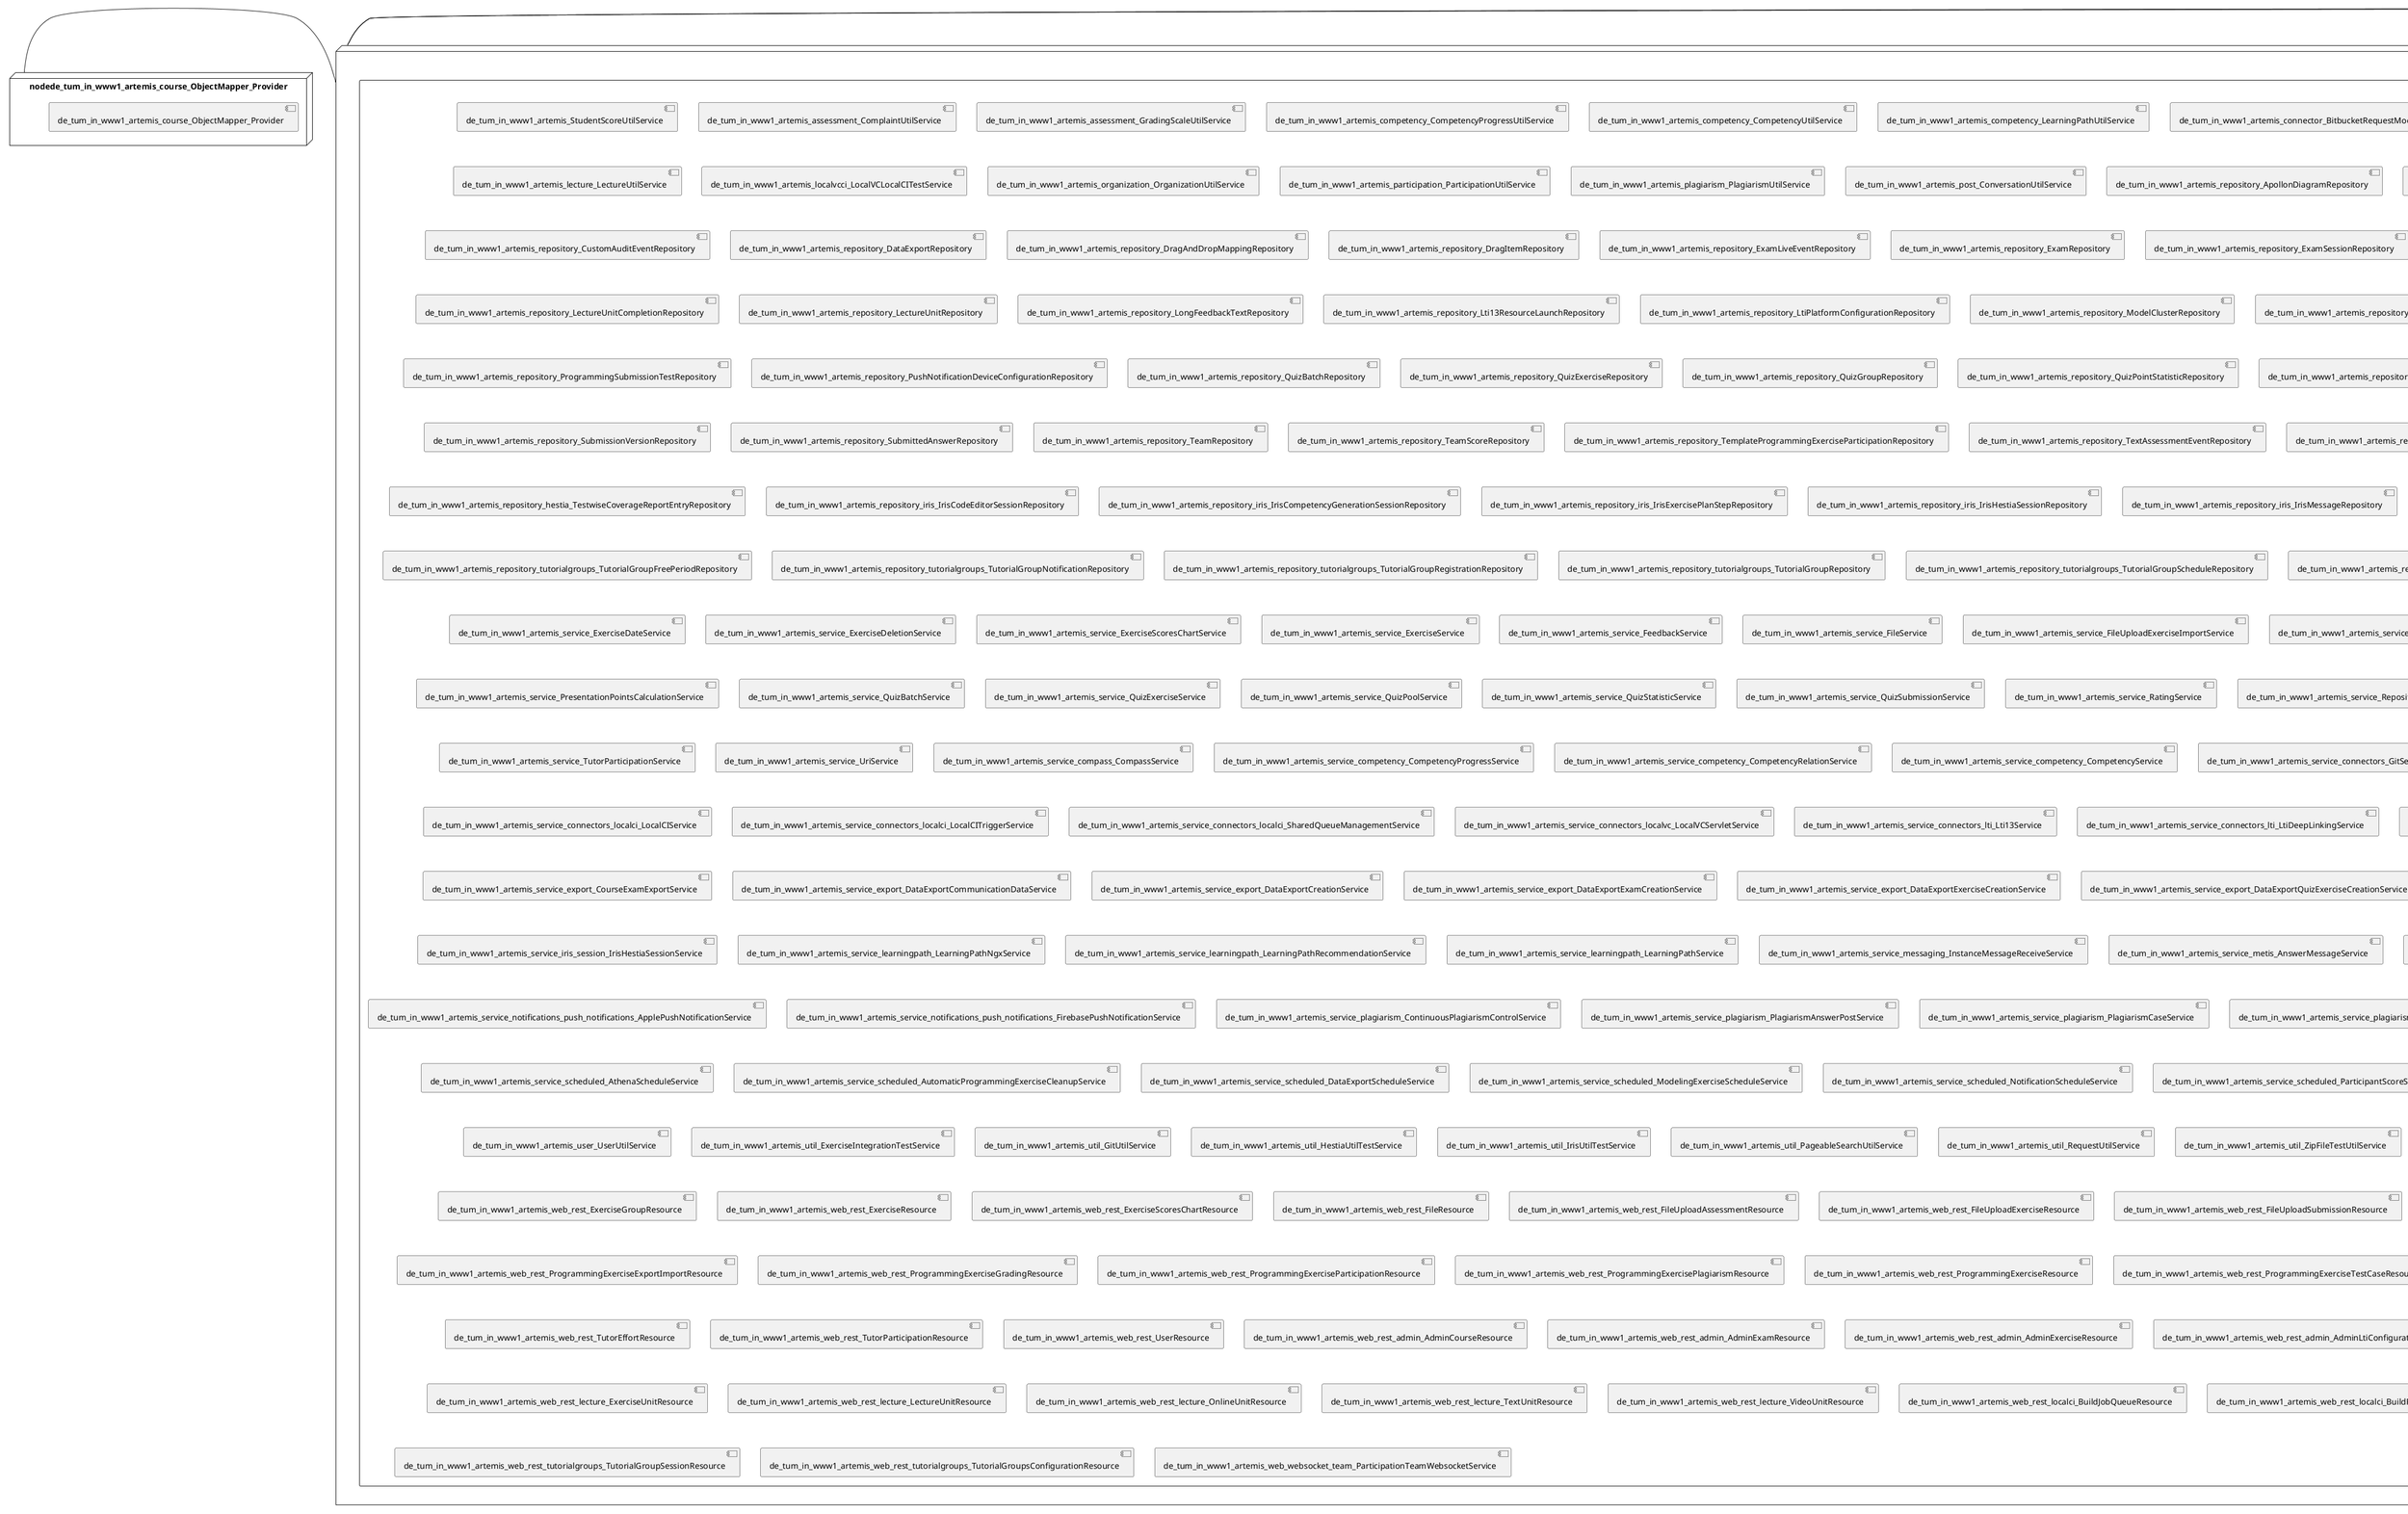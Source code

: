 @startuml
skinparam fixCircleLabelOverlapping true
skinparam componentStyle uml2
node nodede_tum_in_www1_artemis {
component de_tum_in_www1_artemis {
[de_tum_in_www1_artemis_repository_science_ScienceEventRepository] [[ls1intum-artemis.system#_e23iMOzHEe6dlLYve1YsdA]]
[de_tum_in_www1_artemis_service_science_ScienceEventService] [[ls1intum-artemis.system#_e23iMOzHEe6dlLYve1YsdA]]
}
}
node nodede_tum_in_www1_artemis_2 {
component de_tum_in_www1_artemis_2 {
[de_tum_in_www1_artemis_repository_iris_IrisChatSessionRepository] [[ls1intum-artemis.system#_e23iMOzHEe6dlLYve1YsdA]]
[de_tum_in_www1_artemis_web_rest_iris_IrisChatSessionResource] [[ls1intum-artemis.system#_e23iMOzHEe6dlLYve1YsdA]]
}
}
node nodede_tum_in_www1_artemis_3 {
component de_tum_in_www1_artemis_3 {
[de_tum_in_www1_artemis_repository_PersistenceAuditEventRepository] [[ls1intum-artemis.system#_e23iMOzHEe6dlLYve1YsdA]]
[de_tum_in_www1_artemis_service_AuditEventService] [[ls1intum-artemis.system#_e23iMOzHEe6dlLYve1YsdA]]
}
}
node nodede_tum_in_www1_artemis_4 {
component de_tum_in_www1_artemis_4 {
[de_tum_in_www1_artemis_repository_ConductAgreementRepository] [[ls1intum-artemis.system#_e23iMOzHEe6dlLYve1YsdA]]
[de_tum_in_www1_artemis_service_ConductAgreementService] [[ls1intum-artemis.system#_e23iMOzHEe6dlLYve1YsdA]]
}
}
node nodede_tum_in_www1_artemis_5 {
component de_tum_in_www1_artemis_5 {
[de_tum_in_www1_artemis_repository_SystemNotificationRepository] [[ls1intum-artemis.system#_e23iMOzHEe6dlLYve1YsdA]]
[de_tum_in_www1_artemis_service_SystemNotificationService] [[ls1intum-artemis.system#_e23iMOzHEe6dlLYve1YsdA]]
[de_tum_in_www1_artemis_web_rest_SystemNotificationResource] [[ls1intum-artemis.system#_e23iMOzHEe6dlLYve1YsdA]]
[de_tum_in_www1_artemis_web_rest_admin_AdminSystemNotificationResource] [[ls1intum-artemis.system#_e23iMOzHEe6dlLYve1YsdA]]
}
}
node nodede_tum_in_www1_artemis_6 {
component de_tum_in_www1_artemis_6 {
[de_tum_in_www1_artemis_StudentScoreUtilService] [[ls1intum-artemis.system#_e23iMOzHEe6dlLYve1YsdA]]
[de_tum_in_www1_artemis_assessment_ComplaintUtilService] [[ls1intum-artemis.system#_e23iMOzHEe6dlLYve1YsdA]]
[de_tum_in_www1_artemis_assessment_GradingScaleUtilService] [[ls1intum-artemis.system#_e23iMOzHEe6dlLYve1YsdA]]
[de_tum_in_www1_artemis_competency_CompetencyProgressUtilService] [[ls1intum-artemis.system#_e23iMOzHEe6dlLYve1YsdA]]
[de_tum_in_www1_artemis_competency_CompetencyUtilService] [[ls1intum-artemis.system#_e23iMOzHEe6dlLYve1YsdA]]
[de_tum_in_www1_artemis_competency_LearningPathUtilService] [[ls1intum-artemis.system#_e23iMOzHEe6dlLYve1YsdA]]
[de_tum_in_www1_artemis_connector_BitbucketRequestMockProvider] [[ls1intum-artemis.system#_e23iMOzHEe6dlLYve1YsdA]]
[de_tum_in_www1_artemis_course_CourseTestService] [[ls1intum-artemis.system#_e23iMOzHEe6dlLYve1YsdA]]
[de_tum_in_www1_artemis_course_CourseUtilService] [[ls1intum-artemis.system#_e23iMOzHEe6dlLYve1YsdA]]
[de_tum_in_www1_artemis_domain_Repository] [[ls1intum-artemis.system#_e23iMOzHEe6dlLYve1YsdA]]
[de_tum_in_www1_artemis_exam_ExamUtilService] [[ls1intum-artemis.system#_e23iMOzHEe6dlLYve1YsdA]]
[de_tum_in_www1_artemis_exercise_ExerciseUtilService] [[ls1intum-artemis.system#_e23iMOzHEe6dlLYve1YsdA]]
[de_tum_in_www1_artemis_exercise_fileuploadexercise_FileUploadExerciseUtilService] [[ls1intum-artemis.system#_e23iMOzHEe6dlLYve1YsdA]]
[de_tum_in_www1_artemis_exercise_modelingexercise_ModelingExerciseUtilService] [[ls1intum-artemis.system#_e23iMOzHEe6dlLYve1YsdA]]
[de_tum_in_www1_artemis_exercise_programmingexercise_ContinuousIntegrationTestService] [[ls1intum-artemis.system#_e23iMOzHEe6dlLYve1YsdA]]
[de_tum_in_www1_artemis_exercise_programmingexercise_ProgrammingExerciseIntegrationTestService] [[ls1intum-artemis.system#_e23iMOzHEe6dlLYve1YsdA]]
[de_tum_in_www1_artemis_exercise_programmingexercise_ProgrammingExerciseResultTestService] [[ls1intum-artemis.system#_e23iMOzHEe6dlLYve1YsdA]]
[de_tum_in_www1_artemis_exercise_programmingexercise_ProgrammingExerciseTestService] [[ls1intum-artemis.system#_e23iMOzHEe6dlLYve1YsdA]]
[de_tum_in_www1_artemis_exercise_programmingexercise_ProgrammingExerciseUtilService] [[ls1intum-artemis.system#_e23iMOzHEe6dlLYve1YsdA]]
[de_tum_in_www1_artemis_exercise_programmingexercise_ProgrammingSubmissionAndResultIntegrationTestService] [[ls1intum-artemis.system#_e23iMOzHEe6dlLYve1YsdA]]
[de_tum_in_www1_artemis_exercise_quizexercise_QuizExerciseUtilService] [[ls1intum-artemis.system#_e23iMOzHEe6dlLYve1YsdA]]
[de_tum_in_www1_artemis_exercise_textexercise_TextExerciseUtilService] [[ls1intum-artemis.system#_e23iMOzHEe6dlLYve1YsdA]]
[de_tum_in_www1_artemis_lecture_LectureUtilService] [[ls1intum-artemis.system#_e23iMOzHEe6dlLYve1YsdA]]
[de_tum_in_www1_artemis_localvcci_LocalVCLocalCITestService] [[ls1intum-artemis.system#_e23iMOzHEe6dlLYve1YsdA]]
[de_tum_in_www1_artemis_organization_OrganizationUtilService] [[ls1intum-artemis.system#_e23iMOzHEe6dlLYve1YsdA]]
[de_tum_in_www1_artemis_participation_ParticipationUtilService] [[ls1intum-artemis.system#_e23iMOzHEe6dlLYve1YsdA]]
[de_tum_in_www1_artemis_plagiarism_PlagiarismUtilService] [[ls1intum-artemis.system#_e23iMOzHEe6dlLYve1YsdA]]
[de_tum_in_www1_artemis_post_ConversationUtilService] [[ls1intum-artemis.system#_e23iMOzHEe6dlLYve1YsdA]]
[de_tum_in_www1_artemis_repository_ApollonDiagramRepository] [[ls1intum-artemis.system#_e23iMOzHEe6dlLYve1YsdA]]
[de_tum_in_www1_artemis_repository_AttachmentRepository] [[ls1intum-artemis.system#_e23iMOzHEe6dlLYve1YsdA]]
[de_tum_in_www1_artemis_repository_AttachmentUnitRepository] [[ls1intum-artemis.system#_e23iMOzHEe6dlLYve1YsdA]]
[de_tum_in_www1_artemis_repository_AuthorityRepository] [[ls1intum-artemis.system#_e23iMOzHEe6dlLYve1YsdA]]
[de_tum_in_www1_artemis_repository_AuxiliaryRepositoryRepository] [[ls1intum-artemis.system#_e23iMOzHEe6dlLYve1YsdA]]
[de_tum_in_www1_artemis_repository_BonusRepository] [[ls1intum-artemis.system#_e23iMOzHEe6dlLYve1YsdA]]
[de_tum_in_www1_artemis_repository_BuildJobRepository] [[ls1intum-artemis.system#_e23iMOzHEe6dlLYve1YsdA]]
[de_tum_in_www1_artemis_repository_BuildLogEntryRepository] [[ls1intum-artemis.system#_e23iMOzHEe6dlLYve1YsdA]]
[de_tum_in_www1_artemis_repository_BuildLogStatisticsEntryRepository] [[ls1intum-artemis.system#_e23iMOzHEe6dlLYve1YsdA]]
[de_tum_in_www1_artemis_repository_BuildPlanRepository] [[ls1intum-artemis.system#_e23iMOzHEe6dlLYve1YsdA]]
[de_tum_in_www1_artemis_repository_CompetencyProgressRepository] [[ls1intum-artemis.system#_e23iMOzHEe6dlLYve1YsdA]]
[de_tum_in_www1_artemis_repository_CompetencyRelationRepository] [[ls1intum-artemis.system#_e23iMOzHEe6dlLYve1YsdA]]
[de_tum_in_www1_artemis_repository_CompetencyRepository] [[ls1intum-artemis.system#_e23iMOzHEe6dlLYve1YsdA]]
[de_tum_in_www1_artemis_repository_ComplaintRepository] [[ls1intum-artemis.system#_e23iMOzHEe6dlLYve1YsdA]]
[de_tum_in_www1_artemis_repository_ComplaintResponseRepository] [[ls1intum-artemis.system#_e23iMOzHEe6dlLYve1YsdA]]
[de_tum_in_www1_artemis_repository_CourseRepository] [[ls1intum-artemis.system#_e23iMOzHEe6dlLYve1YsdA]]
[de_tum_in_www1_artemis_repository_CustomAuditEventRepository] [[ls1intum-artemis.system#_e23iMOzHEe6dlLYve1YsdA]]
[de_tum_in_www1_artemis_repository_DataExportRepository] [[ls1intum-artemis.system#_e23iMOzHEe6dlLYve1YsdA]]
[de_tum_in_www1_artemis_repository_DragAndDropMappingRepository] [[ls1intum-artemis.system#_e23iMOzHEe6dlLYve1YsdA]]
[de_tum_in_www1_artemis_repository_DragItemRepository] [[ls1intum-artemis.system#_e23iMOzHEe6dlLYve1YsdA]]
[de_tum_in_www1_artemis_repository_ExamLiveEventRepository] [[ls1intum-artemis.system#_e23iMOzHEe6dlLYve1YsdA]]
[de_tum_in_www1_artemis_repository_ExamRepository] [[ls1intum-artemis.system#_e23iMOzHEe6dlLYve1YsdA]]
[de_tum_in_www1_artemis_repository_ExamSessionRepository] [[ls1intum-artemis.system#_e23iMOzHEe6dlLYve1YsdA]]
[de_tum_in_www1_artemis_repository_ExamUserRepository] [[ls1intum-artemis.system#_e23iMOzHEe6dlLYve1YsdA]]
[de_tum_in_www1_artemis_repository_ExampleSubmissionRepository] [[ls1intum-artemis.system#_e23iMOzHEe6dlLYve1YsdA]]
[de_tum_in_www1_artemis_repository_ExerciseGroupRepository] [[ls1intum-artemis.system#_e23iMOzHEe6dlLYve1YsdA]]
[de_tum_in_www1_artemis_repository_ExerciseRepository] [[ls1intum-artemis.system#_e23iMOzHEe6dlLYve1YsdA]]
[de_tum_in_www1_artemis_repository_ExerciseUnitRepository] [[ls1intum-artemis.system#_e23iMOzHEe6dlLYve1YsdA]]
[de_tum_in_www1_artemis_repository_FeedbackRepository] [[ls1intum-artemis.system#_e23iMOzHEe6dlLYve1YsdA]]
[de_tum_in_www1_artemis_repository_FileUploadExerciseRepository] [[ls1intum-artemis.system#_e23iMOzHEe6dlLYve1YsdA]]
[de_tum_in_www1_artemis_repository_FileUploadSubmissionRepository] [[ls1intum-artemis.system#_e23iMOzHEe6dlLYve1YsdA]]
[de_tum_in_www1_artemis_repository_GradeStepRepository] [[ls1intum-artemis.system#_e23iMOzHEe6dlLYve1YsdA]]
[de_tum_in_www1_artemis_repository_GradingCriterionRepository] [[ls1intum-artemis.system#_e23iMOzHEe6dlLYve1YsdA]]
[de_tum_in_www1_artemis_repository_GradingScaleRepository] [[ls1intum-artemis.system#_e23iMOzHEe6dlLYve1YsdA]]
[de_tum_in_www1_artemis_repository_GroupNotificationRepository] [[ls1intum-artemis.system#_e23iMOzHEe6dlLYve1YsdA]]
[de_tum_in_www1_artemis_repository_GuidedTourSettingsRepository] [[ls1intum-artemis.system#_e23iMOzHEe6dlLYve1YsdA]]
[de_tum_in_www1_artemis_repository_LearningPathRepository] [[ls1intum-artemis.system#_e23iMOzHEe6dlLYve1YsdA]]
[de_tum_in_www1_artemis_repository_LectureRepository] [[ls1intum-artemis.system#_e23iMOzHEe6dlLYve1YsdA]]
[de_tum_in_www1_artemis_repository_LectureUnitCompletionRepository] [[ls1intum-artemis.system#_e23iMOzHEe6dlLYve1YsdA]]
[de_tum_in_www1_artemis_repository_LectureUnitRepository] [[ls1intum-artemis.system#_e23iMOzHEe6dlLYve1YsdA]]
[de_tum_in_www1_artemis_repository_LongFeedbackTextRepository] [[ls1intum-artemis.system#_e23iMOzHEe6dlLYve1YsdA]]
[de_tum_in_www1_artemis_repository_Lti13ResourceLaunchRepository] [[ls1intum-artemis.system#_e23iMOzHEe6dlLYve1YsdA]]
[de_tum_in_www1_artemis_repository_LtiPlatformConfigurationRepository] [[ls1intum-artemis.system#_e23iMOzHEe6dlLYve1YsdA]]
[de_tum_in_www1_artemis_repository_ModelClusterRepository] [[ls1intum-artemis.system#_e23iMOzHEe6dlLYve1YsdA]]
[de_tum_in_www1_artemis_repository_ModelElementRepository] [[ls1intum-artemis.system#_e23iMOzHEe6dlLYve1YsdA]]
[de_tum_in_www1_artemis_repository_ModelingExerciseRepository] [[ls1intum-artemis.system#_e23iMOzHEe6dlLYve1YsdA]]
[de_tum_in_www1_artemis_repository_ModelingSubmissionRepository] [[ls1intum-artemis.system#_e23iMOzHEe6dlLYve1YsdA]]
[de_tum_in_www1_artemis_repository_NotificationRepository] [[ls1intum-artemis.system#_e23iMOzHEe6dlLYve1YsdA]]
[de_tum_in_www1_artemis_repository_NotificationSettingRepository] [[ls1intum-artemis.system#_e23iMOzHEe6dlLYve1YsdA]]
[de_tum_in_www1_artemis_repository_OnlineCourseConfigurationRepository] [[ls1intum-artemis.system#_e23iMOzHEe6dlLYve1YsdA]]
[de_tum_in_www1_artemis_repository_OnlineUnitRepository] [[ls1intum-artemis.system#_e23iMOzHEe6dlLYve1YsdA]]
[de_tum_in_www1_artemis_repository_OrganizationRepository] [[ls1intum-artemis.system#_e23iMOzHEe6dlLYve1YsdA]]
[de_tum_in_www1_artemis_repository_ParticipantScoreRepository] [[ls1intum-artemis.system#_e23iMOzHEe6dlLYve1YsdA]]
[de_tum_in_www1_artemis_repository_ParticipationRepository] [[ls1intum-artemis.system#_e23iMOzHEe6dlLYve1YsdA]]
[de_tum_in_www1_artemis_repository_ProgrammingExerciseRepository] [[ls1intum-artemis.system#_e23iMOzHEe6dlLYve1YsdA]]
[de_tum_in_www1_artemis_repository_ProgrammingExerciseStudentParticipationRepository] [[ls1intum-artemis.system#_e23iMOzHEe6dlLYve1YsdA]]
[de_tum_in_www1_artemis_repository_ProgrammingExerciseStudentParticipationTestRepository] [[ls1intum-artemis.system#_e23iMOzHEe6dlLYve1YsdA]]
[de_tum_in_www1_artemis_repository_ProgrammingExerciseTestCaseRepository] [[ls1intum-artemis.system#_e23iMOzHEe6dlLYve1YsdA]]
[de_tum_in_www1_artemis_repository_ProgrammingExerciseTestRepository] [[ls1intum-artemis.system#_e23iMOzHEe6dlLYve1YsdA]]
[de_tum_in_www1_artemis_repository_ProgrammingSubmissionRepository] [[ls1intum-artemis.system#_e23iMOzHEe6dlLYve1YsdA]]
[de_tum_in_www1_artemis_repository_ProgrammingSubmissionTestRepository] [[ls1intum-artemis.system#_e23iMOzHEe6dlLYve1YsdA]]
[de_tum_in_www1_artemis_repository_PushNotificationDeviceConfigurationRepository] [[ls1intum-artemis.system#_e23iMOzHEe6dlLYve1YsdA]]
[de_tum_in_www1_artemis_repository_QuizBatchRepository] [[ls1intum-artemis.system#_e23iMOzHEe6dlLYve1YsdA]]
[de_tum_in_www1_artemis_repository_QuizExerciseRepository] [[ls1intum-artemis.system#_e23iMOzHEe6dlLYve1YsdA]]
[de_tum_in_www1_artemis_repository_QuizGroupRepository] [[ls1intum-artemis.system#_e23iMOzHEe6dlLYve1YsdA]]
[de_tum_in_www1_artemis_repository_QuizPointStatisticRepository] [[ls1intum-artemis.system#_e23iMOzHEe6dlLYve1YsdA]]
[de_tum_in_www1_artemis_repository_QuizPoolRepository] [[ls1intum-artemis.system#_e23iMOzHEe6dlLYve1YsdA]]
[de_tum_in_www1_artemis_repository_QuizQuestionRepository] [[ls1intum-artemis.system#_e23iMOzHEe6dlLYve1YsdA]]
[de_tum_in_www1_artemis_repository_QuizQuestionStatisticRepository] [[ls1intum-artemis.system#_e23iMOzHEe6dlLYve1YsdA]]
[de_tum_in_www1_artemis_repository_QuizSubmissionRepository] [[ls1intum-artemis.system#_e23iMOzHEe6dlLYve1YsdA]]
[de_tum_in_www1_artemis_repository_RatingRepository] [[ls1intum-artemis.system#_e23iMOzHEe6dlLYve1YsdA]]
[de_tum_in_www1_artemis_repository_ResultRepository] [[ls1intum-artemis.system#_e23iMOzHEe6dlLYve1YsdA]]
[de_tum_in_www1_artemis_repository_SingleUserNotificationRepository] [[ls1intum-artemis.system#_e23iMOzHEe6dlLYve1YsdA]]
[de_tum_in_www1_artemis_repository_SlideRepository] [[ls1intum-artemis.system#_e23iMOzHEe6dlLYve1YsdA]]
[de_tum_in_www1_artemis_repository_SolutionProgrammingExerciseParticipationRepository] [[ls1intum-artemis.system#_e23iMOzHEe6dlLYve1YsdA]]
[de_tum_in_www1_artemis_repository_StaticCodeAnalysisCategoryRepository] [[ls1intum-artemis.system#_e23iMOzHEe6dlLYve1YsdA]]
[de_tum_in_www1_artemis_repository_StatisticsRepository] [[ls1intum-artemis.system#_e23iMOzHEe6dlLYve1YsdA]]
[de_tum_in_www1_artemis_repository_StudentExamRepository] [[ls1intum-artemis.system#_e23iMOzHEe6dlLYve1YsdA]]
[de_tum_in_www1_artemis_repository_StudentParticipationRepository] [[ls1intum-artemis.system#_e23iMOzHEe6dlLYve1YsdA]]
[de_tum_in_www1_artemis_repository_StudentScoreRepository] [[ls1intum-artemis.system#_e23iMOzHEe6dlLYve1YsdA]]
[de_tum_in_www1_artemis_repository_SubmissionPolicyRepository] [[ls1intum-artemis.system#_e23iMOzHEe6dlLYve1YsdA]]
[de_tum_in_www1_artemis_repository_SubmissionRepository] [[ls1intum-artemis.system#_e23iMOzHEe6dlLYve1YsdA]]
[de_tum_in_www1_artemis_repository_SubmissionVersionRepository] [[ls1intum-artemis.system#_e23iMOzHEe6dlLYve1YsdA]]
[de_tum_in_www1_artemis_repository_SubmittedAnswerRepository] [[ls1intum-artemis.system#_e23iMOzHEe6dlLYve1YsdA]]
[de_tum_in_www1_artemis_repository_TeamRepository] [[ls1intum-artemis.system#_e23iMOzHEe6dlLYve1YsdA]]
[de_tum_in_www1_artemis_repository_TeamScoreRepository] [[ls1intum-artemis.system#_e23iMOzHEe6dlLYve1YsdA]]
[de_tum_in_www1_artemis_repository_TemplateProgrammingExerciseParticipationRepository] [[ls1intum-artemis.system#_e23iMOzHEe6dlLYve1YsdA]]
[de_tum_in_www1_artemis_repository_TextAssessmentEventRepository] [[ls1intum-artemis.system#_e23iMOzHEe6dlLYve1YsdA]]
[de_tum_in_www1_artemis_repository_TextBlockRepository] [[ls1intum-artemis.system#_e23iMOzHEe6dlLYve1YsdA]]
[de_tum_in_www1_artemis_repository_TextExerciseRepository] [[ls1intum-artemis.system#_e23iMOzHEe6dlLYve1YsdA]]
[de_tum_in_www1_artemis_repository_TextSubmissionRepository] [[ls1intum-artemis.system#_e23iMOzHEe6dlLYve1YsdA]]
[de_tum_in_www1_artemis_repository_TextUnitRepository] [[ls1intum-artemis.system#_e23iMOzHEe6dlLYve1YsdA]]
[de_tum_in_www1_artemis_repository_TutorParticipationRepository] [[ls1intum-artemis.system#_e23iMOzHEe6dlLYve1YsdA]]
[de_tum_in_www1_artemis_repository_UserRepository] [[ls1intum-artemis.system#_e23iMOzHEe6dlLYve1YsdA]]
[de_tum_in_www1_artemis_repository_UserTestRepository] [[ls1intum-artemis.system#_e23iMOzHEe6dlLYve1YsdA]]
[de_tum_in_www1_artemis_repository_VideoUnitRepository] [[ls1intum-artemis.system#_e23iMOzHEe6dlLYve1YsdA]]
[de_tum_in_www1_artemis_repository_hestia_CodeHintRepository] [[ls1intum-artemis.system#_e23iMOzHEe6dlLYve1YsdA]]
[de_tum_in_www1_artemis_repository_hestia_CoverageFileReportRepository] [[ls1intum-artemis.system#_e23iMOzHEe6dlLYve1YsdA]]
[de_tum_in_www1_artemis_repository_hestia_CoverageReportRepository] [[ls1intum-artemis.system#_e23iMOzHEe6dlLYve1YsdA]]
[de_tum_in_www1_artemis_repository_hestia_ExerciseHintActivationRepository] [[ls1intum-artemis.system#_e23iMOzHEe6dlLYve1YsdA]]
[de_tum_in_www1_artemis_repository_hestia_ExerciseHintRepository] [[ls1intum-artemis.system#_e23iMOzHEe6dlLYve1YsdA]]
[de_tum_in_www1_artemis_repository_hestia_ProgrammingExerciseGitDiffReportRepository] [[ls1intum-artemis.system#_e23iMOzHEe6dlLYve1YsdA]]
[de_tum_in_www1_artemis_repository_hestia_ProgrammingExerciseSolutionEntryRepository] [[ls1intum-artemis.system#_e23iMOzHEe6dlLYve1YsdA]]
[de_tum_in_www1_artemis_repository_hestia_ProgrammingExerciseTaskRepository] [[ls1intum-artemis.system#_e23iMOzHEe6dlLYve1YsdA]]
[de_tum_in_www1_artemis_repository_hestia_TestwiseCoverageReportEntryRepository] [[ls1intum-artemis.system#_e23iMOzHEe6dlLYve1YsdA]]
[de_tum_in_www1_artemis_repository_iris_IrisCodeEditorSessionRepository] [[ls1intum-artemis.system#_e23iMOzHEe6dlLYve1YsdA]]
[de_tum_in_www1_artemis_repository_iris_IrisCompetencyGenerationSessionRepository] [[ls1intum-artemis.system#_e23iMOzHEe6dlLYve1YsdA]]
[de_tum_in_www1_artemis_repository_iris_IrisExercisePlanStepRepository] [[ls1intum-artemis.system#_e23iMOzHEe6dlLYve1YsdA]]
[de_tum_in_www1_artemis_repository_iris_IrisHestiaSessionRepository] [[ls1intum-artemis.system#_e23iMOzHEe6dlLYve1YsdA]]
[de_tum_in_www1_artemis_repository_iris_IrisMessageRepository] [[ls1intum-artemis.system#_e23iMOzHEe6dlLYve1YsdA]]
[de_tum_in_www1_artemis_repository_iris_IrisSessionRepository] [[ls1intum-artemis.system#_e23iMOzHEe6dlLYve1YsdA]]
[de_tum_in_www1_artemis_repository_metis_AnswerPostRepository] [[ls1intum-artemis.system#_e23iMOzHEe6dlLYve1YsdA]]
[de_tum_in_www1_artemis_repository_metis_ConversationMessageRepository] [[ls1intum-artemis.system#_e23iMOzHEe6dlLYve1YsdA]]
[de_tum_in_www1_artemis_repository_metis_ConversationParticipantRepository] [[ls1intum-artemis.system#_e23iMOzHEe6dlLYve1YsdA]]
[de_tum_in_www1_artemis_repository_metis_PostRepository] [[ls1intum-artemis.system#_e23iMOzHEe6dlLYve1YsdA]]
[de_tum_in_www1_artemis_repository_metis_ReactionRepository] [[ls1intum-artemis.system#_e23iMOzHEe6dlLYve1YsdA]]
[de_tum_in_www1_artemis_repository_metis_conversation_ChannelRepository] [[ls1intum-artemis.system#_e23iMOzHEe6dlLYve1YsdA]]
[de_tum_in_www1_artemis_repository_metis_conversation_ConversationNotificationRepository] [[ls1intum-artemis.system#_e23iMOzHEe6dlLYve1YsdA]]
[de_tum_in_www1_artemis_repository_metis_conversation_ConversationRepository] [[ls1intum-artemis.system#_e23iMOzHEe6dlLYve1YsdA]]
[de_tum_in_www1_artemis_repository_metis_conversation_GroupChatRepository] [[ls1intum-artemis.system#_e23iMOzHEe6dlLYve1YsdA]]
[de_tum_in_www1_artemis_repository_metis_conversation_OneToOneChatRepository] [[ls1intum-artemis.system#_e23iMOzHEe6dlLYve1YsdA]]
[de_tum_in_www1_artemis_repository_plagiarism_PlagiarismCaseRepository] [[ls1intum-artemis.system#_e23iMOzHEe6dlLYve1YsdA]]
[de_tum_in_www1_artemis_repository_plagiarism_PlagiarismComparisonRepository] [[ls1intum-artemis.system#_e23iMOzHEe6dlLYve1YsdA]]
[de_tum_in_www1_artemis_repository_plagiarism_PlagiarismResultRepository] [[ls1intum-artemis.system#_e23iMOzHEe6dlLYve1YsdA]]
[de_tum_in_www1_artemis_repository_plagiarism_PlagiarismSubmissionRepository] [[ls1intum-artemis.system#_e23iMOzHEe6dlLYve1YsdA]]
[de_tum_in_www1_artemis_repository_science_ScienceSettingRepository] [[ls1intum-artemis.system#_e23iMOzHEe6dlLYve1YsdA]]
[de_tum_in_www1_artemis_repository_tutorialgroups_TutorialGroupFreePeriodRepository] [[ls1intum-artemis.system#_e23iMOzHEe6dlLYve1YsdA]]
[de_tum_in_www1_artemis_repository_tutorialgroups_TutorialGroupNotificationRepository] [[ls1intum-artemis.system#_e23iMOzHEe6dlLYve1YsdA]]
[de_tum_in_www1_artemis_repository_tutorialgroups_TutorialGroupRegistrationRepository] [[ls1intum-artemis.system#_e23iMOzHEe6dlLYve1YsdA]]
[de_tum_in_www1_artemis_repository_tutorialgroups_TutorialGroupRepository] [[ls1intum-artemis.system#_e23iMOzHEe6dlLYve1YsdA]]
[de_tum_in_www1_artemis_repository_tutorialgroups_TutorialGroupScheduleRepository] [[ls1intum-artemis.system#_e23iMOzHEe6dlLYve1YsdA]]
[de_tum_in_www1_artemis_repository_tutorialgroups_TutorialGroupSessionRepository] [[ls1intum-artemis.system#_e23iMOzHEe6dlLYve1YsdA]]
[de_tum_in_www1_artemis_repository_tutorialgroups_TutorialGroupsConfigurationRepository] [[ls1intum-artemis.system#_e23iMOzHEe6dlLYve1YsdA]]
[de_tum_in_www1_artemis_security_DomainUserDetailsService] [[ls1intum-artemis.system#_e23iMOzHEe6dlLYve1YsdA]]
[de_tum_in_www1_artemis_service_AssessmentDashboardService] [[ls1intum-artemis.system#_e23iMOzHEe6dlLYve1YsdA]]
[de_tum_in_www1_artemis_service_AssessmentService] [[ls1intum-artemis.system#_e23iMOzHEe6dlLYve1YsdA]]
[de_tum_in_www1_artemis_service_AttachmentUnitService] [[ls1intum-artemis.system#_e23iMOzHEe6dlLYve1YsdA]]
[de_tum_in_www1_artemis_service_AuthorizationCheckService] [[ls1intum-artemis.system#_e23iMOzHEe6dlLYve1YsdA]]
[de_tum_in_www1_artemis_service_BonusService] [[ls1intum-artemis.system#_e23iMOzHEe6dlLYve1YsdA]]
[de_tum_in_www1_artemis_service_BuildLogEntryService] [[ls1intum-artemis.system#_e23iMOzHEe6dlLYve1YsdA]]
[de_tum_in_www1_artemis_service_ComplaintResponseService] [[ls1intum-artemis.system#_e23iMOzHEe6dlLYve1YsdA]]
[de_tum_in_www1_artemis_service_ComplaintService] [[ls1intum-artemis.system#_e23iMOzHEe6dlLYve1YsdA]]
[de_tum_in_www1_artemis_service_ConsistencyCheckService] [[ls1intum-artemis.system#_e23iMOzHEe6dlLYve1YsdA]]
[de_tum_in_www1_artemis_service_ConsistencyCheckTestService] [[ls1intum-artemis.system#_e23iMOzHEe6dlLYve1YsdA]]
[de_tum_in_www1_artemis_service_CourseScoreCalculationService] [[ls1intum-artemis.system#_e23iMOzHEe6dlLYve1YsdA]]
[de_tum_in_www1_artemis_service_CourseService] [[ls1intum-artemis.system#_e23iMOzHEe6dlLYve1YsdA]]
[de_tum_in_www1_artemis_service_EmailSummaryService] [[ls1intum-artemis.system#_e23iMOzHEe6dlLYve1YsdA]]
[de_tum_in_www1_artemis_service_ExampleSubmissionService] [[ls1intum-artemis.system#_e23iMOzHEe6dlLYve1YsdA]]
[de_tum_in_www1_artemis_service_ExerciseDateService] [[ls1intum-artemis.system#_e23iMOzHEe6dlLYve1YsdA]]
[de_tum_in_www1_artemis_service_ExerciseDeletionService] [[ls1intum-artemis.system#_e23iMOzHEe6dlLYve1YsdA]]
[de_tum_in_www1_artemis_service_ExerciseScoresChartService] [[ls1intum-artemis.system#_e23iMOzHEe6dlLYve1YsdA]]
[de_tum_in_www1_artemis_service_ExerciseService] [[ls1intum-artemis.system#_e23iMOzHEe6dlLYve1YsdA]]
[de_tum_in_www1_artemis_service_FeedbackService] [[ls1intum-artemis.system#_e23iMOzHEe6dlLYve1YsdA]]
[de_tum_in_www1_artemis_service_FileService] [[ls1intum-artemis.system#_e23iMOzHEe6dlLYve1YsdA]]
[de_tum_in_www1_artemis_service_FileUploadExerciseImportService] [[ls1intum-artemis.system#_e23iMOzHEe6dlLYve1YsdA]]
[de_tum_in_www1_artemis_service_FileUploadExerciseService] [[ls1intum-artemis.system#_e23iMOzHEe6dlLYve1YsdA]]
[de_tum_in_www1_artemis_service_FileUploadSubmissionService] [[ls1intum-artemis.system#_e23iMOzHEe6dlLYve1YsdA]]
[de_tum_in_www1_artemis_service_GradingScaleService] [[ls1intum-artemis.system#_e23iMOzHEe6dlLYve1YsdA]]
[de_tum_in_www1_artemis_service_LectureImportService] [[ls1intum-artemis.system#_e23iMOzHEe6dlLYve1YsdA]]
[de_tum_in_www1_artemis_service_LectureService] [[ls1intum-artemis.system#_e23iMOzHEe6dlLYve1YsdA]]
[de_tum_in_www1_artemis_service_LectureUnitProcessingService] [[ls1intum-artemis.system#_e23iMOzHEe6dlLYve1YsdA]]
[de_tum_in_www1_artemis_service_LectureUnitService] [[ls1intum-artemis.system#_e23iMOzHEe6dlLYve1YsdA]]
[de_tum_in_www1_artemis_service_ModelingExerciseImportService] [[ls1intum-artemis.system#_e23iMOzHEe6dlLYve1YsdA]]
[de_tum_in_www1_artemis_service_ModelingExerciseService] [[ls1intum-artemis.system#_e23iMOzHEe6dlLYve1YsdA]]
[de_tum_in_www1_artemis_service_ModelingSubmissionService] [[ls1intum-artemis.system#_e23iMOzHEe6dlLYve1YsdA]]
[de_tum_in_www1_artemis_service_OnlineCourseConfigurationService] [[ls1intum-artemis.system#_e23iMOzHEe6dlLYve1YsdA]]
[de_tum_in_www1_artemis_service_OrganizationService] [[ls1intum-artemis.system#_e23iMOzHEe6dlLYve1YsdA]]
[de_tum_in_www1_artemis_service_ParticipantScoreService] [[ls1intum-artemis.system#_e23iMOzHEe6dlLYve1YsdA]]
[de_tum_in_www1_artemis_service_ParticipationAuthorizationCheckService] [[ls1intum-artemis.system#_e23iMOzHEe6dlLYve1YsdA]]
[de_tum_in_www1_artemis_service_ParticipationService] [[ls1intum-artemis.system#_e23iMOzHEe6dlLYve1YsdA]]
[de_tum_in_www1_artemis_service_PresentationPointsCalculationService] [[ls1intum-artemis.system#_e23iMOzHEe6dlLYve1YsdA]]
[de_tum_in_www1_artemis_service_QuizBatchService] [[ls1intum-artemis.system#_e23iMOzHEe6dlLYve1YsdA]]
[de_tum_in_www1_artemis_service_QuizExerciseService] [[ls1intum-artemis.system#_e23iMOzHEe6dlLYve1YsdA]]
[de_tum_in_www1_artemis_service_QuizPoolService] [[ls1intum-artemis.system#_e23iMOzHEe6dlLYve1YsdA]]
[de_tum_in_www1_artemis_service_QuizStatisticService] [[ls1intum-artemis.system#_e23iMOzHEe6dlLYve1YsdA]]
[de_tum_in_www1_artemis_service_QuizSubmissionService] [[ls1intum-artemis.system#_e23iMOzHEe6dlLYve1YsdA]]
[de_tum_in_www1_artemis_service_RatingService] [[ls1intum-artemis.system#_e23iMOzHEe6dlLYve1YsdA]]
[de_tum_in_www1_artemis_service_RepositoryParticipationService] [[ls1intum-artemis.system#_e23iMOzHEe6dlLYve1YsdA]]
[de_tum_in_www1_artemis_service_ResultService] [[ls1intum-artemis.system#_e23iMOzHEe6dlLYve1YsdA]]
[de_tum_in_www1_artemis_service_SlideSplitterService] [[ls1intum-artemis.system#_e23iMOzHEe6dlLYve1YsdA]]
[de_tum_in_www1_artemis_service_StaticCodeAnalysisService] [[ls1intum-artemis.system#_e23iMOzHEe6dlLYve1YsdA]]
[de_tum_in_www1_artemis_service_StatisticsService] [[ls1intum-artemis.system#_e23iMOzHEe6dlLYve1YsdA]]
[de_tum_in_www1_artemis_service_SubmissionPolicyService] [[ls1intum-artemis.system#_e23iMOzHEe6dlLYve1YsdA]]
[de_tum_in_www1_artemis_service_SubmissionService] [[ls1intum-artemis.system#_e23iMOzHEe6dlLYve1YsdA]]
[de_tum_in_www1_artemis_service_SubmissionVersionService] [[ls1intum-artemis.system#_e23iMOzHEe6dlLYve1YsdA]]
[de_tum_in_www1_artemis_service_TeamService] [[ls1intum-artemis.system#_e23iMOzHEe6dlLYve1YsdA]]
[de_tum_in_www1_artemis_service_TextBlockService] [[ls1intum-artemis.system#_e23iMOzHEe6dlLYve1YsdA]]
[de_tum_in_www1_artemis_service_TextExerciseImportService] [[ls1intum-artemis.system#_e23iMOzHEe6dlLYve1YsdA]]
[de_tum_in_www1_artemis_service_TextExerciseService] [[ls1intum-artemis.system#_e23iMOzHEe6dlLYve1YsdA]]
[de_tum_in_www1_artemis_service_TextSubmissionService] [[ls1intum-artemis.system#_e23iMOzHEe6dlLYve1YsdA]]
[de_tum_in_www1_artemis_service_TutorEffortService] [[ls1intum-artemis.system#_e23iMOzHEe6dlLYve1YsdA]]
[de_tum_in_www1_artemis_service_TutorLeaderboardService] [[ls1intum-artemis.system#_e23iMOzHEe6dlLYve1YsdA]]
[de_tum_in_www1_artemis_service_TutorParticipationService] [[ls1intum-artemis.system#_e23iMOzHEe6dlLYve1YsdA]]
[de_tum_in_www1_artemis_service_UriService] [[ls1intum-artemis.system#_e23iMOzHEe6dlLYve1YsdA]]
[de_tum_in_www1_artemis_service_compass_CompassService] [[ls1intum-artemis.system#_e23iMOzHEe6dlLYve1YsdA]]
[de_tum_in_www1_artemis_service_competency_CompetencyProgressService] [[ls1intum-artemis.system#_e23iMOzHEe6dlLYve1YsdA]]
[de_tum_in_www1_artemis_service_competency_CompetencyRelationService] [[ls1intum-artemis.system#_e23iMOzHEe6dlLYve1YsdA]]
[de_tum_in_www1_artemis_service_competency_CompetencyService] [[ls1intum-artemis.system#_e23iMOzHEe6dlLYve1YsdA]]
[de_tum_in_www1_artemis_service_connectors_GitService] [[ls1intum-artemis.system#_e23iMOzHEe6dlLYve1YsdA]]
[de_tum_in_www1_artemis_service_connectors_SAML2Service] [[ls1intum-artemis.system#_e23iMOzHEe6dlLYve1YsdA]]
[de_tum_in_www1_artemis_service_connectors_athena_AthenaDTOConverterService] [[ls1intum-artemis.system#_e23iMOzHEe6dlLYve1YsdA]]
[de_tum_in_www1_artemis_service_connectors_athena_AthenaModuleService] [[ls1intum-artemis.system#_e23iMOzHEe6dlLYve1YsdA]]
[de_tum_in_www1_artemis_service_connectors_athena_AthenaRepositoryExportService] [[ls1intum-artemis.system#_e23iMOzHEe6dlLYve1YsdA]]
[de_tum_in_www1_artemis_service_connectors_athena_AthenaSubmissionSendingService] [[ls1intum-artemis.system#_e23iMOzHEe6dlLYve1YsdA]]
[de_tum_in_www1_artemis_service_connectors_bitbucket_BitbucketService] [[ls1intum-artemis.system#_e23iMOzHEe6dlLYve1YsdA]]
[de_tum_in_www1_artemis_service_connectors_bitbucket_BitbucketUserManagementService] [[ls1intum-artemis.system#_e23iMOzHEe6dlLYve1YsdA]]
[de_tum_in_www1_artemis_service_connectors_gitlab_GitLabPersonalAccessTokenManagementService] [[ls1intum-artemis.system#_e23iMOzHEe6dlLYve1YsdA]]
[de_tum_in_www1_artemis_service_connectors_gitlab_GitLabService] [[ls1intum-artemis.system#_e23iMOzHEe6dlLYve1YsdA]]
[de_tum_in_www1_artemis_service_connectors_gitlab_GitLabUserManagementService] [[ls1intum-artemis.system#_e23iMOzHEe6dlLYve1YsdA]]
[de_tum_in_www1_artemis_service_connectors_gitlabci_GitLabCIService] [[ls1intum-artemis.system#_e23iMOzHEe6dlLYve1YsdA]]
[de_tum_in_www1_artemis_service_connectors_jenkins_JenkinsService] [[ls1intum-artemis.system#_e23iMOzHEe6dlLYve1YsdA]]
[de_tum_in_www1_artemis_service_connectors_jenkins_JenkinsUserManagementService] [[ls1intum-artemis.system#_e23iMOzHEe6dlLYve1YsdA]]
[de_tum_in_www1_artemis_service_connectors_jenkins_build_plan_JenkinsBuildPlanService] [[ls1intum-artemis.system#_e23iMOzHEe6dlLYve1YsdA]]
[de_tum_in_www1_artemis_service_connectors_localci_LocalCIResultProcessingService] [[ls1intum-artemis.system#_e23iMOzHEe6dlLYve1YsdA]]
[de_tum_in_www1_artemis_service_connectors_localci_LocalCIService] [[ls1intum-artemis.system#_e23iMOzHEe6dlLYve1YsdA]]
[de_tum_in_www1_artemis_service_connectors_localci_LocalCITriggerService] [[ls1intum-artemis.system#_e23iMOzHEe6dlLYve1YsdA]]
[de_tum_in_www1_artemis_service_connectors_localci_SharedQueueManagementService] [[ls1intum-artemis.system#_e23iMOzHEe6dlLYve1YsdA]]
[de_tum_in_www1_artemis_service_connectors_localvc_LocalVCServletService] [[ls1intum-artemis.system#_e23iMOzHEe6dlLYve1YsdA]]
[de_tum_in_www1_artemis_service_connectors_lti_Lti13Service] [[ls1intum-artemis.system#_e23iMOzHEe6dlLYve1YsdA]]
[de_tum_in_www1_artemis_service_connectors_lti_LtiDeepLinkingService] [[ls1intum-artemis.system#_e23iMOzHEe6dlLYve1YsdA]]
[de_tum_in_www1_artemis_service_connectors_lti_LtiDynamicRegistrationService] [[ls1intum-artemis.system#_e23iMOzHEe6dlLYve1YsdA]]
[de_tum_in_www1_artemis_service_connectors_lti_LtiService] [[ls1intum-artemis.system#_e23iMOzHEe6dlLYve1YsdA]]
[de_tum_in_www1_artemis_service_connectors_vcs_VcsTokenRenewalService] [[ls1intum-artemis.system#_e23iMOzHEe6dlLYve1YsdA]]
[de_tum_in_www1_artemis_service_exam_ExamAccessService] [[ls1intum-artemis.system#_e23iMOzHEe6dlLYve1YsdA]]
[de_tum_in_www1_artemis_service_exam_ExamDateService] [[ls1intum-artemis.system#_e23iMOzHEe6dlLYve1YsdA]]
[de_tum_in_www1_artemis_service_exam_ExamDeletionService] [[ls1intum-artemis.system#_e23iMOzHEe6dlLYve1YsdA]]
[de_tum_in_www1_artemis_service_exam_ExamImportService] [[ls1intum-artemis.system#_e23iMOzHEe6dlLYve1YsdA]]
[de_tum_in_www1_artemis_service_exam_ExamLiveEventsService] [[ls1intum-artemis.system#_e23iMOzHEe6dlLYve1YsdA]]
[de_tum_in_www1_artemis_service_exam_ExamQuizService] [[ls1intum-artemis.system#_e23iMOzHEe6dlLYve1YsdA]]
[de_tum_in_www1_artemis_service_exam_ExamRegistrationService] [[ls1intum-artemis.system#_e23iMOzHEe6dlLYve1YsdA]]
[de_tum_in_www1_artemis_service_exam_ExamService] [[ls1intum-artemis.system#_e23iMOzHEe6dlLYve1YsdA]]
[de_tum_in_www1_artemis_service_exam_ExamSessionService] [[ls1intum-artemis.system#_e23iMOzHEe6dlLYve1YsdA]]
[de_tum_in_www1_artemis_service_exam_ExamSubmissionService] [[ls1intum-artemis.system#_e23iMOzHEe6dlLYve1YsdA]]
[de_tum_in_www1_artemis_service_exam_ExamUserService] [[ls1intum-artemis.system#_e23iMOzHEe6dlLYve1YsdA]]
[de_tum_in_www1_artemis_service_exam_StudentExamAccessService] [[ls1intum-artemis.system#_e23iMOzHEe6dlLYve1YsdA]]
[de_tum_in_www1_artemis_service_exam_StudentExamService] [[ls1intum-artemis.system#_e23iMOzHEe6dlLYve1YsdA]]
[de_tum_in_www1_artemis_service_export_CourseExamExportService] [[ls1intum-artemis.system#_e23iMOzHEe6dlLYve1YsdA]]
[de_tum_in_www1_artemis_service_export_DataExportCommunicationDataService] [[ls1intum-artemis.system#_e23iMOzHEe6dlLYve1YsdA]]
[de_tum_in_www1_artemis_service_export_DataExportCreationService] [[ls1intum-artemis.system#_e23iMOzHEe6dlLYve1YsdA]]
[de_tum_in_www1_artemis_service_export_DataExportExamCreationService] [[ls1intum-artemis.system#_e23iMOzHEe6dlLYve1YsdA]]
[de_tum_in_www1_artemis_service_export_DataExportExerciseCreationService] [[ls1intum-artemis.system#_e23iMOzHEe6dlLYve1YsdA]]
[de_tum_in_www1_artemis_service_export_DataExportQuizExerciseCreationService] [[ls1intum-artemis.system#_e23iMOzHEe6dlLYve1YsdA]]
[de_tum_in_www1_artemis_service_export_DataExportService] [[ls1intum-artemis.system#_e23iMOzHEe6dlLYve1YsdA]]
[de_tum_in_www1_artemis_service_export_ProgrammingExerciseExportService] [[ls1intum-artemis.system#_e23iMOzHEe6dlLYve1YsdA]]
[de_tum_in_www1_artemis_service_export_QuizExerciseWithSubmissionsExportService] [[ls1intum-artemis.system#_e23iMOzHEe6dlLYve1YsdA]]
[de_tum_in_www1_artemis_service_hestia_CodeHintService] [[ls1intum-artemis.system#_e23iMOzHEe6dlLYve1YsdA]]
[de_tum_in_www1_artemis_service_hestia_ExerciseHintService] [[ls1intum-artemis.system#_e23iMOzHEe6dlLYve1YsdA]]
[de_tum_in_www1_artemis_service_hestia_ProgrammingExerciseGitDiffReportService] [[ls1intum-artemis.system#_e23iMOzHEe6dlLYve1YsdA]]
[de_tum_in_www1_artemis_service_hestia_ProgrammingExerciseTaskService] [[ls1intum-artemis.system#_e23iMOzHEe6dlLYve1YsdA]]
[de_tum_in_www1_artemis_service_hestia_TestwiseCoverageService] [[ls1intum-artemis.system#_e23iMOzHEe6dlLYve1YsdA]]
[de_tum_in_www1_artemis_service_hestia_behavioral_BehavioralTestCaseService] [[ls1intum-artemis.system#_e23iMOzHEe6dlLYve1YsdA]]
[de_tum_in_www1_artemis_service_hestia_structural_StructuralTestCaseService] [[ls1intum-artemis.system#_e23iMOzHEe6dlLYve1YsdA]]
[de_tum_in_www1_artemis_service_iris_IrisMessageService] [[ls1intum-artemis.system#_e23iMOzHEe6dlLYve1YsdA]]
[de_tum_in_www1_artemis_service_iris_IrisRateLimitService] [[ls1intum-artemis.system#_e23iMOzHEe6dlLYve1YsdA]]
[de_tum_in_www1_artemis_service_iris_IrisSessionService] [[ls1intum-artemis.system#_e23iMOzHEe6dlLYve1YsdA]]
[de_tum_in_www1_artemis_service_iris_session_IrisChatSessionService] [[ls1intum-artemis.system#_e23iMOzHEe6dlLYve1YsdA]]
[de_tum_in_www1_artemis_service_iris_session_IrisCodeEditorSessionService] [[ls1intum-artemis.system#_e23iMOzHEe6dlLYve1YsdA]]
[de_tum_in_www1_artemis_service_iris_session_IrisCompetencyGenerationSessionService] [[ls1intum-artemis.system#_e23iMOzHEe6dlLYve1YsdA]]
[de_tum_in_www1_artemis_service_iris_session_IrisHestiaSessionService] [[ls1intum-artemis.system#_e23iMOzHEe6dlLYve1YsdA]]
[de_tum_in_www1_artemis_service_learningpath_LearningPathNgxService] [[ls1intum-artemis.system#_e23iMOzHEe6dlLYve1YsdA]]
[de_tum_in_www1_artemis_service_learningpath_LearningPathRecommendationService] [[ls1intum-artemis.system#_e23iMOzHEe6dlLYve1YsdA]]
[de_tum_in_www1_artemis_service_learningpath_LearningPathService] [[ls1intum-artemis.system#_e23iMOzHEe6dlLYve1YsdA]]
[de_tum_in_www1_artemis_service_messaging_InstanceMessageReceiveService] [[ls1intum-artemis.system#_e23iMOzHEe6dlLYve1YsdA]]
[de_tum_in_www1_artemis_service_metis_AnswerMessageService] [[ls1intum-artemis.system#_e23iMOzHEe6dlLYve1YsdA]]
[de_tum_in_www1_artemis_service_metis_ConversationMessagingService] [[ls1intum-artemis.system#_e23iMOzHEe6dlLYve1YsdA]]
[de_tum_in_www1_artemis_service_metis_ReactionService] [[ls1intum-artemis.system#_e23iMOzHEe6dlLYve1YsdA]]
[de_tum_in_www1_artemis_service_metis_conversation_ChannelService] [[ls1intum-artemis.system#_e23iMOzHEe6dlLYve1YsdA]]
[de_tum_in_www1_artemis_service_metis_conversation_ConversationDTOService] [[ls1intum-artemis.system#_e23iMOzHEe6dlLYve1YsdA]]
[de_tum_in_www1_artemis_service_metis_conversation_ConversationService] [[ls1intum-artemis.system#_e23iMOzHEe6dlLYve1YsdA]]
[de_tum_in_www1_artemis_service_metis_conversation_GroupChatService] [[ls1intum-artemis.system#_e23iMOzHEe6dlLYve1YsdA]]
[de_tum_in_www1_artemis_service_metis_conversation_OneToOneChatService] [[ls1intum-artemis.system#_e23iMOzHEe6dlLYve1YsdA]]
[de_tum_in_www1_artemis_service_metis_conversation_auth_ChannelAuthorizationService] [[ls1intum-artemis.system#_e23iMOzHEe6dlLYve1YsdA]]
[de_tum_in_www1_artemis_service_metis_conversation_auth_ConversationAuthorizationService] [[ls1intum-artemis.system#_e23iMOzHEe6dlLYve1YsdA]]
[de_tum_in_www1_artemis_service_metis_conversation_auth_GroupChatAuthorizationService] [[ls1intum-artemis.system#_e23iMOzHEe6dlLYve1YsdA]]
[de_tum_in_www1_artemis_service_metis_conversation_auth_OneToOneChatAuthorizationService] [[ls1intum-artemis.system#_e23iMOzHEe6dlLYve1YsdA]]
[de_tum_in_www1_artemis_service_notifications_ConversationNotificationService] [[ls1intum-artemis.system#_e23iMOzHEe6dlLYve1YsdA]]
[de_tum_in_www1_artemis_service_notifications_GroupNotificationService] [[ls1intum-artemis.system#_e23iMOzHEe6dlLYve1YsdA]]
[de_tum_in_www1_artemis_service_notifications_NotificationSettingsService] [[ls1intum-artemis.system#_e23iMOzHEe6dlLYve1YsdA]]
[de_tum_in_www1_artemis_service_notifications_SingleUserNotificationService] [[ls1intum-artemis.system#_e23iMOzHEe6dlLYve1YsdA]]
[de_tum_in_www1_artemis_service_notifications_TutorialGroupNotificationService] [[ls1intum-artemis.system#_e23iMOzHEe6dlLYve1YsdA]]
[de_tum_in_www1_artemis_service_notifications_push_notifications_ApplePushNotificationService] [[ls1intum-artemis.system#_e23iMOzHEe6dlLYve1YsdA]]
[de_tum_in_www1_artemis_service_notifications_push_notifications_FirebasePushNotificationService] [[ls1intum-artemis.system#_e23iMOzHEe6dlLYve1YsdA]]
[de_tum_in_www1_artemis_service_plagiarism_ContinuousPlagiarismControlService] [[ls1intum-artemis.system#_e23iMOzHEe6dlLYve1YsdA]]
[de_tum_in_www1_artemis_service_plagiarism_PlagiarismAnswerPostService] [[ls1intum-artemis.system#_e23iMOzHEe6dlLYve1YsdA]]
[de_tum_in_www1_artemis_service_plagiarism_PlagiarismCaseService] [[ls1intum-artemis.system#_e23iMOzHEe6dlLYve1YsdA]]
[de_tum_in_www1_artemis_service_plagiarism_PlagiarismDetectionService] [[ls1intum-artemis.system#_e23iMOzHEe6dlLYve1YsdA]]
[de_tum_in_www1_artemis_service_plagiarism_PlagiarismPostService] [[ls1intum-artemis.system#_e23iMOzHEe6dlLYve1YsdA]]
[de_tum_in_www1_artemis_service_plagiarism_PlagiarismService] [[ls1intum-artemis.system#_e23iMOzHEe6dlLYve1YsdA]]
[de_tum_in_www1_artemis_service_plagiarism_ProgrammingPlagiarismDetectionService] [[ls1intum-artemis.system#_e23iMOzHEe6dlLYve1YsdA]]
[de_tum_in_www1_artemis_service_programming_AuxiliaryRepositoryService] [[ls1intum-artemis.system#_e23iMOzHEe6dlLYve1YsdA]]
[de_tum_in_www1_artemis_service_programming_JavaTemplateUpgradeService] [[ls1intum-artemis.system#_e23iMOzHEe6dlLYve1YsdA]]
[de_tum_in_www1_artemis_service_programming_ProgrammingExerciseFeedbackCreationService] [[ls1intum-artemis.system#_e23iMOzHEe6dlLYve1YsdA]]
[de_tum_in_www1_artemis_service_programming_ProgrammingExerciseGradingService] [[ls1intum-artemis.system#_e23iMOzHEe6dlLYve1YsdA]]
[de_tum_in_www1_artemis_service_programming_ProgrammingExerciseImportBasicService] [[ls1intum-artemis.system#_e23iMOzHEe6dlLYve1YsdA]]
[de_tum_in_www1_artemis_service_programming_ProgrammingExerciseImportFromFileService] [[ls1intum-artemis.system#_e23iMOzHEe6dlLYve1YsdA]]
[de_tum_in_www1_artemis_service_programming_ProgrammingExerciseImportService] [[ls1intum-artemis.system#_e23iMOzHEe6dlLYve1YsdA]]
[de_tum_in_www1_artemis_service_programming_ProgrammingExerciseParticipationService] [[ls1intum-artemis.system#_e23iMOzHEe6dlLYve1YsdA]]
[de_tum_in_www1_artemis_service_programming_ProgrammingExerciseService] [[ls1intum-artemis.system#_e23iMOzHEe6dlLYve1YsdA]]
[de_tum_in_www1_artemis_service_programming_ProgrammingExerciseTestCaseService] [[ls1intum-artemis.system#_e23iMOzHEe6dlLYve1YsdA]]
[de_tum_in_www1_artemis_service_programming_ProgrammingMessagingService] [[ls1intum-artemis.system#_e23iMOzHEe6dlLYve1YsdA]]
[de_tum_in_www1_artemis_service_programming_ProgrammingSubmissionService] [[ls1intum-artemis.system#_e23iMOzHEe6dlLYve1YsdA]]
[de_tum_in_www1_artemis_service_programming_ProgrammingTriggerService] [[ls1intum-artemis.system#_e23iMOzHEe6dlLYve1YsdA]]
[de_tum_in_www1_artemis_service_scheduled_AthenaScheduleService] [[ls1intum-artemis.system#_e23iMOzHEe6dlLYve1YsdA]]
[de_tum_in_www1_artemis_service_scheduled_AutomaticProgrammingExerciseCleanupService] [[ls1intum-artemis.system#_e23iMOzHEe6dlLYve1YsdA]]
[de_tum_in_www1_artemis_service_scheduled_DataExportScheduleService] [[ls1intum-artemis.system#_e23iMOzHEe6dlLYve1YsdA]]
[de_tum_in_www1_artemis_service_scheduled_ModelingExerciseScheduleService] [[ls1intum-artemis.system#_e23iMOzHEe6dlLYve1YsdA]]
[de_tum_in_www1_artemis_service_scheduled_NotificationScheduleService] [[ls1intum-artemis.system#_e23iMOzHEe6dlLYve1YsdA]]
[de_tum_in_www1_artemis_service_scheduled_ParticipantScoreScheduleService] [[ls1intum-artemis.system#_e23iMOzHEe6dlLYve1YsdA]]
[de_tum_in_www1_artemis_service_scheduled_ProgrammingExerciseScheduleService] [[ls1intum-artemis.system#_e23iMOzHEe6dlLYve1YsdA]]
[de_tum_in_www1_artemis_service_scheduled_PushNotificationDeviceConfigurationCleanupService] [[ls1intum-artemis.system#_e23iMOzHEe6dlLYve1YsdA]]
[de_tum_in_www1_artemis_service_scheduled_UserScheduleService] [[ls1intum-artemis.system#_e23iMOzHEe6dlLYve1YsdA]]
[de_tum_in_www1_artemis_service_scheduled_cache_quiz_QuizScheduleService] [[ls1intum-artemis.system#_e23iMOzHEe6dlLYve1YsdA]]
[de_tum_in_www1_artemis_service_tutorialgroups_TutorialGroupChannelManagementService] [[ls1intum-artemis.system#_e23iMOzHEe6dlLYve1YsdA]]
[de_tum_in_www1_artemis_service_tutorialgroups_TutorialGroupFreePeriodService] [[ls1intum-artemis.system#_e23iMOzHEe6dlLYve1YsdA]]
[de_tum_in_www1_artemis_service_tutorialgroups_TutorialGroupScheduleService] [[ls1intum-artemis.system#_e23iMOzHEe6dlLYve1YsdA]]
[de_tum_in_www1_artemis_service_tutorialgroups_TutorialGroupService] [[ls1intum-artemis.system#_e23iMOzHEe6dlLYve1YsdA]]
[de_tum_in_www1_artemis_service_tutorialgroups_TutorialGroupsConfigurationService] [[ls1intum-artemis.system#_e23iMOzHEe6dlLYve1YsdA]]
[de_tum_in_www1_artemis_service_user_AuthorityService] [[ls1intum-artemis.system#_e23iMOzHEe6dlLYve1YsdA]]
[de_tum_in_www1_artemis_service_user_PasswordService] [[ls1intum-artemis.system#_e23iMOzHEe6dlLYve1YsdA]]
[de_tum_in_www1_artemis_service_user_UserCreationService] [[ls1intum-artemis.system#_e23iMOzHEe6dlLYve1YsdA]]
[de_tum_in_www1_artemis_service_user_UserService] [[ls1intum-artemis.system#_e23iMOzHEe6dlLYve1YsdA]]
[de_tum_in_www1_artemis_team_TeamUtilService] [[ls1intum-artemis.system#_e23iMOzHEe6dlLYve1YsdA]]
[de_tum_in_www1_artemis_tutorialgroups_TutorialGroupUtilService] [[ls1intum-artemis.system#_e23iMOzHEe6dlLYve1YsdA]]
[de_tum_in_www1_artemis_user_UserTestService] [[ls1intum-artemis.system#_e23iMOzHEe6dlLYve1YsdA]]
[de_tum_in_www1_artemis_user_UserUtilService] [[ls1intum-artemis.system#_e23iMOzHEe6dlLYve1YsdA]]
[de_tum_in_www1_artemis_util_ExerciseIntegrationTestService] [[ls1intum-artemis.system#_e23iMOzHEe6dlLYve1YsdA]]
[de_tum_in_www1_artemis_util_GitUtilService] [[ls1intum-artemis.system#_e23iMOzHEe6dlLYve1YsdA]]
[de_tum_in_www1_artemis_util_HestiaUtilTestService] [[ls1intum-artemis.system#_e23iMOzHEe6dlLYve1YsdA]]
[de_tum_in_www1_artemis_util_IrisUtilTestService] [[ls1intum-artemis.system#_e23iMOzHEe6dlLYve1YsdA]]
[de_tum_in_www1_artemis_util_PageableSearchUtilService] [[ls1intum-artemis.system#_e23iMOzHEe6dlLYve1YsdA]]
[de_tum_in_www1_artemis_util_RequestUtilService] [[ls1intum-artemis.system#_e23iMOzHEe6dlLYve1YsdA]]
[de_tum_in_www1_artemis_util_ZipFileTestUtilService] [[ls1intum-artemis.system#_e23iMOzHEe6dlLYve1YsdA]]
[de_tum_in_www1_artemis_web_rest_AccountResource] [[ls1intum-artemis.system#_e23iMOzHEe6dlLYve1YsdA]]
[de_tum_in_www1_artemis_web_rest_ApollonDiagramResource] [[ls1intum-artemis.system#_e23iMOzHEe6dlLYve1YsdA]]
[de_tum_in_www1_artemis_web_rest_AthenaResource] [[ls1intum-artemis.system#_e23iMOzHEe6dlLYve1YsdA]]
[de_tum_in_www1_artemis_web_rest_AttachmentResource] [[ls1intum-artemis.system#_e23iMOzHEe6dlLYve1YsdA]]
[de_tum_in_www1_artemis_web_rest_BonusResource] [[ls1intum-artemis.system#_e23iMOzHEe6dlLYve1YsdA]]
[de_tum_in_www1_artemis_web_rest_CompetencyResource] [[ls1intum-artemis.system#_e23iMOzHEe6dlLYve1YsdA]]
[de_tum_in_www1_artemis_web_rest_ComplaintResource] [[ls1intum-artemis.system#_e23iMOzHEe6dlLYve1YsdA]]
[de_tum_in_www1_artemis_web_rest_ComplaintResponseResource] [[ls1intum-artemis.system#_e23iMOzHEe6dlLYve1YsdA]]
[de_tum_in_www1_artemis_web_rest_ConsistencyCheckResource] [[ls1intum-artemis.system#_e23iMOzHEe6dlLYve1YsdA]]
[de_tum_in_www1_artemis_web_rest_CourseResource] [[ls1intum-artemis.system#_e23iMOzHEe6dlLYve1YsdA]]
[de_tum_in_www1_artemis_web_rest_DataExportResource] [[ls1intum-artemis.system#_e23iMOzHEe6dlLYve1YsdA]]
[de_tum_in_www1_artemis_web_rest_ExamResource] [[ls1intum-artemis.system#_e23iMOzHEe6dlLYve1YsdA]]
[de_tum_in_www1_artemis_web_rest_ExamUserResource] [[ls1intum-artemis.system#_e23iMOzHEe6dlLYve1YsdA]]
[de_tum_in_www1_artemis_web_rest_ExampleSubmissionResource] [[ls1intum-artemis.system#_e23iMOzHEe6dlLYve1YsdA]]
[de_tum_in_www1_artemis_web_rest_ExerciseGroupResource] [[ls1intum-artemis.system#_e23iMOzHEe6dlLYve1YsdA]]
[de_tum_in_www1_artemis_web_rest_ExerciseResource] [[ls1intum-artemis.system#_e23iMOzHEe6dlLYve1YsdA]]
[de_tum_in_www1_artemis_web_rest_ExerciseScoresChartResource] [[ls1intum-artemis.system#_e23iMOzHEe6dlLYve1YsdA]]
[de_tum_in_www1_artemis_web_rest_FileResource] [[ls1intum-artemis.system#_e23iMOzHEe6dlLYve1YsdA]]
[de_tum_in_www1_artemis_web_rest_FileUploadAssessmentResource] [[ls1intum-artemis.system#_e23iMOzHEe6dlLYve1YsdA]]
[de_tum_in_www1_artemis_web_rest_FileUploadExerciseResource] [[ls1intum-artemis.system#_e23iMOzHEe6dlLYve1YsdA]]
[de_tum_in_www1_artemis_web_rest_FileUploadSubmissionResource] [[ls1intum-artemis.system#_e23iMOzHEe6dlLYve1YsdA]]
[de_tum_in_www1_artemis_web_rest_GradeStepResource] [[ls1intum-artemis.system#_e23iMOzHEe6dlLYve1YsdA]]
[de_tum_in_www1_artemis_web_rest_GradingScaleResource] [[ls1intum-artemis.system#_e23iMOzHEe6dlLYve1YsdA]]
[de_tum_in_www1_artemis_web_rest_LearningPathResource] [[ls1intum-artemis.system#_e23iMOzHEe6dlLYve1YsdA]]
[de_tum_in_www1_artemis_web_rest_LectureResource] [[ls1intum-artemis.system#_e23iMOzHEe6dlLYve1YsdA]]
[de_tum_in_www1_artemis_web_rest_LongFeedbackTextResource] [[ls1intum-artemis.system#_e23iMOzHEe6dlLYve1YsdA]]
[de_tum_in_www1_artemis_web_rest_LtiResource] [[ls1intum-artemis.system#_e23iMOzHEe6dlLYve1YsdA]]
[de_tum_in_www1_artemis_web_rest_ModelingAssessmentResource] [[ls1intum-artemis.system#_e23iMOzHEe6dlLYve1YsdA]]
[de_tum_in_www1_artemis_web_rest_ModelingExerciseResource] [[ls1intum-artemis.system#_e23iMOzHEe6dlLYve1YsdA]]
[de_tum_in_www1_artemis_web_rest_ModelingSubmissionResource] [[ls1intum-artemis.system#_e23iMOzHEe6dlLYve1YsdA]]
[de_tum_in_www1_artemis_web_rest_NotificationResource] [[ls1intum-artemis.system#_e23iMOzHEe6dlLYve1YsdA]]
[de_tum_in_www1_artemis_web_rest_NotificationSettingsResource] [[ls1intum-artemis.system#_e23iMOzHEe6dlLYve1YsdA]]
[de_tum_in_www1_artemis_web_rest_OrganizationResource] [[ls1intum-artemis.system#_e23iMOzHEe6dlLYve1YsdA]]
[de_tum_in_www1_artemis_web_rest_ParticipantScoreResource] [[ls1intum-artemis.system#_e23iMOzHEe6dlLYve1YsdA]]
[de_tum_in_www1_artemis_web_rest_ParticipationResource] [[ls1intum-artemis.system#_e23iMOzHEe6dlLYve1YsdA]]
[de_tum_in_www1_artemis_web_rest_ProgrammingAssessmentResource] [[ls1intum-artemis.system#_e23iMOzHEe6dlLYve1YsdA]]
[de_tum_in_www1_artemis_web_rest_ProgrammingExerciseExportImportResource] [[ls1intum-artemis.system#_e23iMOzHEe6dlLYve1YsdA]]
[de_tum_in_www1_artemis_web_rest_ProgrammingExerciseGradingResource] [[ls1intum-artemis.system#_e23iMOzHEe6dlLYve1YsdA]]
[de_tum_in_www1_artemis_web_rest_ProgrammingExerciseParticipationResource] [[ls1intum-artemis.system#_e23iMOzHEe6dlLYve1YsdA]]
[de_tum_in_www1_artemis_web_rest_ProgrammingExercisePlagiarismResource] [[ls1intum-artemis.system#_e23iMOzHEe6dlLYve1YsdA]]
[de_tum_in_www1_artemis_web_rest_ProgrammingExerciseResource] [[ls1intum-artemis.system#_e23iMOzHEe6dlLYve1YsdA]]
[de_tum_in_www1_artemis_web_rest_ProgrammingExerciseTestCaseResource] [[ls1intum-artemis.system#_e23iMOzHEe6dlLYve1YsdA]]
[de_tum_in_www1_artemis_web_rest_ProgrammingSubmissionResource] [[ls1intum-artemis.system#_e23iMOzHEe6dlLYve1YsdA]]
[de_tum_in_www1_artemis_web_rest_QuizExerciseResource] [[ls1intum-artemis.system#_e23iMOzHEe6dlLYve1YsdA]]
[de_tum_in_www1_artemis_web_rest_QuizPoolResource] [[ls1intum-artemis.system#_e23iMOzHEe6dlLYve1YsdA]]
[de_tum_in_www1_artemis_web_rest_QuizSubmissionResource] [[ls1intum-artemis.system#_e23iMOzHEe6dlLYve1YsdA]]
[de_tum_in_www1_artemis_web_rest_RatingResource] [[ls1intum-artemis.system#_e23iMOzHEe6dlLYve1YsdA]]
[de_tum_in_www1_artemis_web_rest_ResultResource] [[ls1intum-artemis.system#_e23iMOzHEe6dlLYve1YsdA]]
[de_tum_in_www1_artemis_web_rest_StaticCodeAnalysisResource] [[ls1intum-artemis.system#_e23iMOzHEe6dlLYve1YsdA]]
[de_tum_in_www1_artemis_web_rest_StatisticsResource] [[ls1intum-artemis.system#_e23iMOzHEe6dlLYve1YsdA]]
[de_tum_in_www1_artemis_web_rest_StudentExamResource] [[ls1intum-artemis.system#_e23iMOzHEe6dlLYve1YsdA]]
[de_tum_in_www1_artemis_web_rest_SubmissionPolicyResource] [[ls1intum-artemis.system#_e23iMOzHEe6dlLYve1YsdA]]
[de_tum_in_www1_artemis_web_rest_SubmissionResource] [[ls1intum-artemis.system#_e23iMOzHEe6dlLYve1YsdA]]
[de_tum_in_www1_artemis_web_rest_TeamResource] [[ls1intum-artemis.system#_e23iMOzHEe6dlLYve1YsdA]]
[de_tum_in_www1_artemis_web_rest_TextAssessmentEventResource] [[ls1intum-artemis.system#_e23iMOzHEe6dlLYve1YsdA]]
[de_tum_in_www1_artemis_web_rest_TextAssessmentResource] [[ls1intum-artemis.system#_e23iMOzHEe6dlLYve1YsdA]]
[de_tum_in_www1_artemis_web_rest_TextExerciseResource] [[ls1intum-artemis.system#_e23iMOzHEe6dlLYve1YsdA]]
[de_tum_in_www1_artemis_web_rest_TextSubmissionResource] [[ls1intum-artemis.system#_e23iMOzHEe6dlLYve1YsdA]]
[de_tum_in_www1_artemis_web_rest_TutorEffortResource] [[ls1intum-artemis.system#_e23iMOzHEe6dlLYve1YsdA]]
[de_tum_in_www1_artemis_web_rest_TutorParticipationResource] [[ls1intum-artemis.system#_e23iMOzHEe6dlLYve1YsdA]]
[de_tum_in_www1_artemis_web_rest_UserResource] [[ls1intum-artemis.system#_e23iMOzHEe6dlLYve1YsdA]]
[de_tum_in_www1_artemis_web_rest_admin_AdminCourseResource] [[ls1intum-artemis.system#_e23iMOzHEe6dlLYve1YsdA]]
[de_tum_in_www1_artemis_web_rest_admin_AdminExamResource] [[ls1intum-artemis.system#_e23iMOzHEe6dlLYve1YsdA]]
[de_tum_in_www1_artemis_web_rest_admin_AdminExerciseResource] [[ls1intum-artemis.system#_e23iMOzHEe6dlLYve1YsdA]]
[de_tum_in_www1_artemis_web_rest_admin_AdminLtiConfigurationResource] [[ls1intum-artemis.system#_e23iMOzHEe6dlLYve1YsdA]]
[de_tum_in_www1_artemis_web_rest_admin_AdminModelingExerciseResource] [[ls1intum-artemis.system#_e23iMOzHEe6dlLYve1YsdA]]
[de_tum_in_www1_artemis_web_rest_admin_AdminOrganizationResource] [[ls1intum-artemis.system#_e23iMOzHEe6dlLYve1YsdA]]
[de_tum_in_www1_artemis_web_rest_admin_AdminTextAssessmentEventResource] [[ls1intum-artemis.system#_e23iMOzHEe6dlLYve1YsdA]]
[de_tum_in_www1_artemis_web_rest_admin_AdminUserResource] [[ls1intum-artemis.system#_e23iMOzHEe6dlLYve1YsdA]]
[de_tum_in_www1_artemis_web_rest_hestia_CodeHintResource] [[ls1intum-artemis.system#_e23iMOzHEe6dlLYve1YsdA]]
[de_tum_in_www1_artemis_web_rest_hestia_CoverageReportResource] [[ls1intum-artemis.system#_e23iMOzHEe6dlLYve1YsdA]]
[de_tum_in_www1_artemis_web_rest_hestia_ExerciseHintResource] [[ls1intum-artemis.system#_e23iMOzHEe6dlLYve1YsdA]]
[de_tum_in_www1_artemis_web_rest_hestia_ProgrammingExerciseGitDiffReportResource] [[ls1intum-artemis.system#_e23iMOzHEe6dlLYve1YsdA]]
[de_tum_in_www1_artemis_web_rest_hestia_ProgrammingExerciseSolutionEntryResource] [[ls1intum-artemis.system#_e23iMOzHEe6dlLYve1YsdA]]
[de_tum_in_www1_artemis_web_rest_hestia_ProgrammingExerciseTaskResource] [[ls1intum-artemis.system#_e23iMOzHEe6dlLYve1YsdA]]
[de_tum_in_www1_artemis_web_rest_iris_IrisCodeEditorMessageResource] [[ls1intum-artemis.system#_e23iMOzHEe6dlLYve1YsdA]]
[de_tum_in_www1_artemis_web_rest_iris_IrisCodeEditorSessionResource] [[ls1intum-artemis.system#_e23iMOzHEe6dlLYve1YsdA]]
[de_tum_in_www1_artemis_web_rest_iris_IrisMessageResource] [[ls1intum-artemis.system#_e23iMOzHEe6dlLYve1YsdA]]
[de_tum_in_www1_artemis_web_rest_iris_IrisSettingsResource] [[ls1intum-artemis.system#_e23iMOzHEe6dlLYve1YsdA]]
[de_tum_in_www1_artemis_web_rest_lecture_AttachmentUnitResource] [[ls1intum-artemis.system#_e23iMOzHEe6dlLYve1YsdA]]
[de_tum_in_www1_artemis_web_rest_lecture_ExerciseUnitResource] [[ls1intum-artemis.system#_e23iMOzHEe6dlLYve1YsdA]]
[de_tum_in_www1_artemis_web_rest_lecture_LectureUnitResource] [[ls1intum-artemis.system#_e23iMOzHEe6dlLYve1YsdA]]
[de_tum_in_www1_artemis_web_rest_lecture_OnlineUnitResource] [[ls1intum-artemis.system#_e23iMOzHEe6dlLYve1YsdA]]
[de_tum_in_www1_artemis_web_rest_lecture_TextUnitResource] [[ls1intum-artemis.system#_e23iMOzHEe6dlLYve1YsdA]]
[de_tum_in_www1_artemis_web_rest_lecture_VideoUnitResource] [[ls1intum-artemis.system#_e23iMOzHEe6dlLYve1YsdA]]
[de_tum_in_www1_artemis_web_rest_localci_BuildJobQueueResource] [[ls1intum-artemis.system#_e23iMOzHEe6dlLYve1YsdA]]
[de_tum_in_www1_artemis_web_rest_localci_BuildPlanResource] [[ls1intum-artemis.system#_e23iMOzHEe6dlLYve1YsdA]]
[de_tum_in_www1_artemis_web_rest_metis_ConversationMessageResource] [[ls1intum-artemis.system#_e23iMOzHEe6dlLYve1YsdA]]
[de_tum_in_www1_artemis_web_rest_metis_conversation_ChannelResource] [[ls1intum-artemis.system#_e23iMOzHEe6dlLYve1YsdA]]
[de_tum_in_www1_artemis_web_rest_metis_conversation_ConversationResource] [[ls1intum-artemis.system#_e23iMOzHEe6dlLYve1YsdA]]
[de_tum_in_www1_artemis_web_rest_metis_conversation_GroupChatResource] [[ls1intum-artemis.system#_e23iMOzHEe6dlLYve1YsdA]]
[de_tum_in_www1_artemis_web_rest_metis_conversation_OneToOneChatResource] [[ls1intum-artemis.system#_e23iMOzHEe6dlLYve1YsdA]]
[de_tum_in_www1_artemis_web_rest_open_PublicAccountResource] [[ls1intum-artemis.system#_e23iMOzHEe6dlLYve1YsdA]]
[de_tum_in_www1_artemis_web_rest_open_PublicBuildPlanResource] [[ls1intum-artemis.system#_e23iMOzHEe6dlLYve1YsdA]]
[de_tum_in_www1_artemis_web_rest_open_PublicProgrammingSubmissionResource] [[ls1intum-artemis.system#_e23iMOzHEe6dlLYve1YsdA]]
[de_tum_in_www1_artemis_web_rest_plagiarism_PlagiarismCaseResource] [[ls1intum-artemis.system#_e23iMOzHEe6dlLYve1YsdA]]
[de_tum_in_www1_artemis_web_rest_plagiarism_PlagiarismResource] [[ls1intum-artemis.system#_e23iMOzHEe6dlLYve1YsdA]]
[de_tum_in_www1_artemis_web_rest_push_notification_PushNotificationResource] [[ls1intum-artemis.system#_e23iMOzHEe6dlLYve1YsdA]]
[de_tum_in_www1_artemis_web_rest_repository_RepositoryProgrammingExerciseParticipationResource] [[ls1intum-artemis.system#_e23iMOzHEe6dlLYve1YsdA]]
[de_tum_in_www1_artemis_web_rest_science_ScienceSettingsResource] [[ls1intum-artemis.system#_e23iMOzHEe6dlLYve1YsdA]]
[de_tum_in_www1_artemis_web_rest_tutorialgroups_TutorialGroupFreePeriodResource] [[ls1intum-artemis.system#_e23iMOzHEe6dlLYve1YsdA]]
[de_tum_in_www1_artemis_web_rest_tutorialgroups_TutorialGroupResource] [[ls1intum-artemis.system#_e23iMOzHEe6dlLYve1YsdA]]
[de_tum_in_www1_artemis_web_rest_tutorialgroups_TutorialGroupSessionResource] [[ls1intum-artemis.system#_e23iMOzHEe6dlLYve1YsdA]]
[de_tum_in_www1_artemis_web_rest_tutorialgroups_TutorialGroupsConfigurationResource] [[ls1intum-artemis.system#_e23iMOzHEe6dlLYve1YsdA]]
[de_tum_in_www1_artemis_web_websocket_team_ParticipationTeamWebsocketService] [[ls1intum-artemis.system#_e23iMOzHEe6dlLYve1YsdA]]
}
}
node nodede_tum_in_www1_artemis_7 {
component de_tum_in_www1_artemis_7 {
[de_tum_in_www1_artemis_repository_iris_IrisSettingsRepository] [[ls1intum-artemis.system#_e23iMOzHEe6dlLYve1YsdA]]
[de_tum_in_www1_artemis_service_iris_settings_IrisSettingsService] [[ls1intum-artemis.system#_e23iMOzHEe6dlLYve1YsdA]]
}
}
node nodede_tum_in_www1_artemis_8 {
component de_tum_in_www1_artemis_8 {
[de_tum_in_www1_artemis_config_migration_MigrationService] [[ls1intum-artemis.system#_e23iMOzHEe6dlLYve1YsdA]]
[de_tum_in_www1_artemis_repository_MigrationChangeRepository] [[ls1intum-artemis.system#_e23iMOzHEe6dlLYve1YsdA]]
}
}
node nodede_tum_in_www1_artemis_service {
component de_tum_in_www1_artemis_service {
[de_tum_in_www1_artemis_service_listeners_ResultListener] [[ls1intum-artemis.system#_e23iMOzHEe6dlLYve1YsdA]]
[de_tum_in_www1_artemis_service_messaging_DistributedInstanceMessageSendService] [[ls1intum-artemis.system#_e23iMOzHEe6dlLYve1YsdA]]
[de_tum_in_www1_artemis_service_messaging_MainInstanceMessageSendService] [[ls1intum-artemis.system#_e23iMOzHEe6dlLYve1YsdA]]
}
}
node nodede_tum_in_www1_artemis_aspects_resources_EnforceRoleInCourseResource {
[de_tum_in_www1_artemis_aspects_resources_EnforceRoleInCourseResource] [[ls1intum-artemis.system#_e23iMOzHEe6dlLYve1YsdA]]
}
node nodede_tum_in_www1_artemis_aspects_resources_EnforceRoleInExerciseResource {
[de_tum_in_www1_artemis_aspects_resources_EnforceRoleInExerciseResource] [[ls1intum-artemis.system#_e23iMOzHEe6dlLYve1YsdA]]
}
node nodede_tum_in_www1_artemis_authorization_AuthorizationTestService {
[de_tum_in_www1_artemis_authorization_AuthorizationTestService] [[ls1intum-artemis.system#_e23iMOzHEe6dlLYve1YsdA]]
}
node nodede_tum_in_www1_artemis_config_migration_entries_BambooMigrationService {
[de_tum_in_www1_artemis_config_migration_entries_BambooMigrationService] [[ls1intum-artemis.system#_e23iMOzHEe6dlLYve1YsdA]]
}
node nodede_tum_in_www1_artemis_config_migration_entries_GitLabJenkinsMigrationService {
[de_tum_in_www1_artemis_config_migration_entries_GitLabJenkinsMigrationService] [[ls1intum-artemis.system#_e23iMOzHEe6dlLYve1YsdA]]
}
node nodede_tum_in_www1_artemis_course_ObjectMapper_Provider {
[de_tum_in_www1_artemis_course_ObjectMapper_Provider] [[ls1intum-artemis.system#_e23iMOzHEe6dlLYve1YsdA]]
}
node nodede_tum_in_www1_artemis_management_SecurityMetersService {
[de_tum_in_www1_artemis_management_SecurityMetersService] [[ls1intum-artemis.system#_e23iMOzHEe6dlLYve1YsdA]]
}
node nodede_tum_in_www1_artemis_participation_ObjectMapper_Provider {
[de_tum_in_www1_artemis_participation_ObjectMapper_Provider] [[ls1intum-artemis.system#_e23iMOzHEe6dlLYve1YsdA]]
}
node nodede_tum_in_www1_artemis_security_OAuth2JWKSService {
[de_tum_in_www1_artemis_security_OAuth2JWKSService] [[ls1intum-artemis.system#_e23iMOzHEe6dlLYve1YsdA]]
}
node nodede_tum_in_www1_artemis_security_jwt_JWTCookieService {
[de_tum_in_www1_artemis_security_jwt_JWTCookieService] [[ls1intum-artemis.system#_e23iMOzHEe6dlLYve1YsdA]]
}
node nodede_tum_in_www1_artemis_service_AccountService {
[de_tum_in_www1_artemis_service_AccountService] [[ls1intum-artemis.system#_e23iMOzHEe6dlLYve1YsdA]]
}
node nodede_tum_in_www1_artemis_service_DragAndDropQuizAnswerConversionService {
[de_tum_in_www1_artemis_service_DragAndDropQuizAnswerConversionService] [[ls1intum-artemis.system#_e23iMOzHEe6dlLYve1YsdA]]
}
node nodede_tum_in_www1_artemis_service_ExerciseLifecycleService {
[de_tum_in_www1_artemis_service_ExerciseLifecycleService] [[ls1intum-artemis.system#_e23iMOzHEe6dlLYve1YsdA]]
}
node nodede_tum_in_www1_artemis_service_ExerciseSpecificationService {
[de_tum_in_www1_artemis_service_ExerciseSpecificationService] [[ls1intum-artemis.system#_e23iMOzHEe6dlLYve1YsdA]]
}
node nodede_tum_in_www1_artemis_service_FilePathService {
[de_tum_in_www1_artemis_service_FilePathService] [[ls1intum-artemis.system#_e23iMOzHEe6dlLYve1YsdA]]
}
node nodede_tum_in_www1_artemis_service_LearningObjectService {
[de_tum_in_www1_artemis_service_LearningObjectService] [[ls1intum-artemis.system#_e23iMOzHEe6dlLYve1YsdA]]
}
node nodede_tum_in_www1_artemis_service_LegalDocumentService {
[de_tum_in_www1_artemis_service_LegalDocumentService] [[ls1intum-artemis.system#_e23iMOzHEe6dlLYve1YsdA]]
}
node nodede_tum_in_www1_artemis_service_ParticipationLifecycleService {
[de_tum_in_www1_artemis_service_ParticipationLifecycleService] [[ls1intum-artemis.system#_e23iMOzHEe6dlLYve1YsdA]]
}
node nodede_tum_in_www1_artemis_service_PlantUmlService {
[de_tum_in_www1_artemis_service_PlantUmlService] [[ls1intum-artemis.system#_e23iMOzHEe6dlLYve1YsdA]]
}
node nodede_tum_in_www1_artemis_service_ProfileService {
[de_tum_in_www1_artemis_service_ProfileService] [[ls1intum-artemis.system#_e23iMOzHEe6dlLYve1YsdA]]
}
node nodede_tum_in_www1_artemis_service_QuizExerciseImportService {
[de_tum_in_www1_artemis_service_QuizExerciseImportService] [[ls1intum-artemis.system#_e23iMOzHEe6dlLYve1YsdA]]
}
node nodede_tum_in_www1_artemis_service_QuizMessagingService {
[de_tum_in_www1_artemis_service_QuizMessagingService] [[ls1intum-artemis.system#_e23iMOzHEe6dlLYve1YsdA]]
}
node nodede_tum_in_www1_artemis_service_RepositoryAccessService {
[de_tum_in_www1_artemis_service_RepositoryAccessService] [[ls1intum-artemis.system#_e23iMOzHEe6dlLYve1YsdA]]
}
node nodede_tum_in_www1_artemis_service_RepositoryService {
[de_tum_in_www1_artemis_service_RepositoryService] [[ls1intum-artemis.system#_e23iMOzHEe6dlLYve1YsdA]]
}
node nodede_tum_in_www1_artemis_service_ResourceLoaderService {
[de_tum_in_www1_artemis_service_ResourceLoaderService] [[ls1intum-artemis.system#_e23iMOzHEe6dlLYve1YsdA]]
}
node nodede_tum_in_www1_artemis_service_TextAssessmentService {
[de_tum_in_www1_artemis_service_TextAssessmentService] [[ls1intum-artemis.system#_e23iMOzHEe6dlLYve1YsdA]]
}
node nodede_tum_in_www1_artemis_service_TimeService {
[de_tum_in_www1_artemis_service_TimeService] [[ls1intum-artemis.system#_e23iMOzHEe6dlLYve1YsdA]]
}
node nodede_tum_in_www1_artemis_service_TitleCacheEvictionService {
[de_tum_in_www1_artemis_service_TitleCacheEvictionService] [[ls1intum-artemis.system#_e23iMOzHEe6dlLYve1YsdA]]
}
node nodede_tum_in_www1_artemis_service_WebsocketMessagingService {
[de_tum_in_www1_artemis_service_WebsocketMessagingService] [[ls1intum-artemis.system#_e23iMOzHEe6dlLYve1YsdA]]
}
node nodede_tum_in_www1_artemis_service_ZipFileService {
[de_tum_in_www1_artemis_service_ZipFileService] [[ls1intum-artemis.system#_e23iMOzHEe6dlLYve1YsdA]]
}
node nodede_tum_in_www1_artemis_service_connectors_BuildScriptProviderService {
[de_tum_in_www1_artemis_service_connectors_BuildScriptProviderService] [[ls1intum-artemis.system#_e23iMOzHEe6dlLYve1YsdA]]
}
node nodede_tum_in_www1_artemis_service_connectors_GenericBuildScriptGenerationService {
[de_tum_in_www1_artemis_service_connectors_GenericBuildScriptGenerationService] [[ls1intum-artemis.system#_e23iMOzHEe6dlLYve1YsdA]]
}
node nodede_tum_in_www1_artemis_service_connectors_aeolus_AeolusBuildPlanService {
[de_tum_in_www1_artemis_service_connectors_aeolus_AeolusBuildPlanService] [[ls1intum-artemis.system#_e23iMOzHEe6dlLYve1YsdA]]
}
node nodede_tum_in_www1_artemis_service_connectors_aeolus_AeolusBuildScriptGenerationService {
[de_tum_in_www1_artemis_service_connectors_aeolus_AeolusBuildScriptGenerationService] [[ls1intum-artemis.system#_e23iMOzHEe6dlLYve1YsdA]]
}
node nodede_tum_in_www1_artemis_service_connectors_aeolus_AeolusTemplateService {
[de_tum_in_www1_artemis_service_connectors_aeolus_AeolusTemplateService] [[ls1intum-artemis.system#_e23iMOzHEe6dlLYve1YsdA]]
}
node nodede_tum_in_www1_artemis_service_connectors_apollon_ApollonConversionService {
[de_tum_in_www1_artemis_service_connectors_apollon_ApollonConversionService] [[ls1intum-artemis.system#_e23iMOzHEe6dlLYve1YsdA]]
}
node nodede_tum_in_www1_artemis_service_connectors_athena_AthenaFeedbackSendingService {
[de_tum_in_www1_artemis_service_connectors_athena_AthenaFeedbackSendingService] [[ls1intum-artemis.system#_e23iMOzHEe6dlLYve1YsdA]]
}
node nodede_tum_in_www1_artemis_service_connectors_athena_AthenaFeedbackSuggestionsService {
[de_tum_in_www1_artemis_service_connectors_athena_AthenaFeedbackSuggestionsService] [[ls1intum-artemis.system#_e23iMOzHEe6dlLYve1YsdA]]
}
node nodede_tum_in_www1_artemis_service_connectors_athena_AthenaSubmissionSelectionService {
[de_tum_in_www1_artemis_service_connectors_athena_AthenaSubmissionSelectionService] [[ls1intum-artemis.system#_e23iMOzHEe6dlLYve1YsdA]]
}
node nodede_tum_in_www1_artemis_service_connectors_bamboo_BambooBuildPlanService {
[de_tum_in_www1_artemis_service_connectors_bamboo_BambooBuildPlanService] [[ls1intum-artemis.system#_e23iMOzHEe6dlLYve1YsdA]]
}
node nodede_tum_in_www1_artemis_service_connectors_bamboo_BambooInternalUrlService {
[de_tum_in_www1_artemis_service_connectors_bamboo_BambooInternalUrlService] [[ls1intum-artemis.system#_e23iMOzHEe6dlLYve1YsdA]]
}
node nodede_tum_in_www1_artemis_service_connectors_bamboo_BambooProgrammingLanguageFeatureService {
[de_tum_in_www1_artemis_service_connectors_bamboo_BambooProgrammingLanguageFeatureService] [[ls1intum-artemis.system#_e23iMOzHEe6dlLYve1YsdA]]
}
node nodede_tum_in_www1_artemis_service_connectors_bamboo_BambooResultService {
[de_tum_in_www1_artemis_service_connectors_bamboo_BambooResultService] [[ls1intum-artemis.system#_e23iMOzHEe6dlLYve1YsdA]]
}
node nodede_tum_in_www1_artemis_service_connectors_bamboo_BambooService {
[de_tum_in_www1_artemis_service_connectors_bamboo_BambooService] [[ls1intum-artemis.system#_e23iMOzHEe6dlLYve1YsdA]]
}
node nodede_tum_in_www1_artemis_service_connectors_bamboo_BambooTriggerService {
[de_tum_in_www1_artemis_service_connectors_bamboo_BambooTriggerService] [[ls1intum-artemis.system#_e23iMOzHEe6dlLYve1YsdA]]
}
node nodede_tum_in_www1_artemis_service_connectors_bitbucket_BambooBuildPlanUpdateService {
[de_tum_in_www1_artemis_service_connectors_bitbucket_BambooBuildPlanUpdateService] [[ls1intum-artemis.system#_e23iMOzHEe6dlLYve1YsdA]]
}
node nodede_tum_in_www1_artemis_service_connectors_gitlabci_GitLabCIBuildPlanService {
[de_tum_in_www1_artemis_service_connectors_gitlabci_GitLabCIBuildPlanService] [[ls1intum-artemis.system#_e23iMOzHEe6dlLYve1YsdA]]
}
node nodede_tum_in_www1_artemis_service_connectors_gitlabci_GitLabCIProgrammingLanguageFeatureService {
[de_tum_in_www1_artemis_service_connectors_gitlabci_GitLabCIProgrammingLanguageFeatureService] [[ls1intum-artemis.system#_e23iMOzHEe6dlLYve1YsdA]]
}
node nodede_tum_in_www1_artemis_service_connectors_gitlabci_GitLabCIResultService {
[de_tum_in_www1_artemis_service_connectors_gitlabci_GitLabCIResultService] [[ls1intum-artemis.system#_e23iMOzHEe6dlLYve1YsdA]]
}
node nodede_tum_in_www1_artemis_service_connectors_gitlabci_GitLabCITriggerService {
[de_tum_in_www1_artemis_service_connectors_gitlabci_GitLabCITriggerService] [[ls1intum-artemis.system#_e23iMOzHEe6dlLYve1YsdA]]
}
node nodede_tum_in_www1_artemis_service_connectors_gitlabci_GitLabCIUserManagementService {
[de_tum_in_www1_artemis_service_connectors_gitlabci_GitLabCIUserManagementService] [[ls1intum-artemis.system#_e23iMOzHEe6dlLYve1YsdA]]
}
node nodede_tum_in_www1_artemis_service_connectors_iris_IrisConnectorService {
[de_tum_in_www1_artemis_service_connectors_iris_IrisConnectorService] [[ls1intum-artemis.system#_e23iMOzHEe6dlLYve1YsdA]]
}
node nodede_tum_in_www1_artemis_service_connectors_jenkins_JenkinsInternalUrlService {
[de_tum_in_www1_artemis_service_connectors_jenkins_JenkinsInternalUrlService] [[ls1intum-artemis.system#_e23iMOzHEe6dlLYve1YsdA]]
}
node nodede_tum_in_www1_artemis_service_connectors_jenkins_JenkinsProgrammingLanguageFeatureService {
[de_tum_in_www1_artemis_service_connectors_jenkins_JenkinsProgrammingLanguageFeatureService] [[ls1intum-artemis.system#_e23iMOzHEe6dlLYve1YsdA]]
}
node nodede_tum_in_www1_artemis_service_connectors_jenkins_JenkinsResultService {
[de_tum_in_www1_artemis_service_connectors_jenkins_JenkinsResultService] [[ls1intum-artemis.system#_e23iMOzHEe6dlLYve1YsdA]]
}
node nodede_tum_in_www1_artemis_service_connectors_jenkins_JenkinsTriggerService {
[de_tum_in_www1_artemis_service_connectors_jenkins_JenkinsTriggerService] [[ls1intum-artemis.system#_e23iMOzHEe6dlLYve1YsdA]]
}
node nodede_tum_in_www1_artemis_service_connectors_jenkins_jobs_JenkinsJobPermissionsService {
[de_tum_in_www1_artemis_service_connectors_jenkins_jobs_JenkinsJobPermissionsService] [[ls1intum-artemis.system#_e23iMOzHEe6dlLYve1YsdA]]
}
node nodede_tum_in_www1_artemis_service_connectors_jenkins_jobs_JenkinsJobService {
[de_tum_in_www1_artemis_service_connectors_jenkins_jobs_JenkinsJobService] [[ls1intum-artemis.system#_e23iMOzHEe6dlLYve1YsdA]]
}
node nodede_tum_in_www1_artemis_service_connectors_localci_LocalCIBuildConfigurationService {
[de_tum_in_www1_artemis_service_connectors_localci_LocalCIBuildConfigurationService] [[ls1intum-artemis.system#_e23iMOzHEe6dlLYve1YsdA]]
}
node nodede_tum_in_www1_artemis_service_connectors_localci_LocalCIProgrammingLanguageFeatureService {
[de_tum_in_www1_artemis_service_connectors_localci_LocalCIProgrammingLanguageFeatureService] [[ls1intum-artemis.system#_e23iMOzHEe6dlLYve1YsdA]]
}
node nodede_tum_in_www1_artemis_service_connectors_localci_LocalCIQueueWebsocketService {
[de_tum_in_www1_artemis_service_connectors_localci_LocalCIQueueWebsocketService] [[ls1intum-artemis.system#_e23iMOzHEe6dlLYve1YsdA]]
}
node nodede_tum_in_www1_artemis_service_connectors_localci_LocalCIResultService {
[de_tum_in_www1_artemis_service_connectors_localci_LocalCIResultService] [[ls1intum-artemis.system#_e23iMOzHEe6dlLYve1YsdA]]
}
node nodede_tum_in_www1_artemis_service_connectors_localci_buildagent_BuildJobContainerService {
[de_tum_in_www1_artemis_service_connectors_localci_buildagent_BuildJobContainerService] [[ls1intum-artemis.system#_e23iMOzHEe6dlLYve1YsdA]]
}
node nodede_tum_in_www1_artemis_service_connectors_localci_buildagent_BuildJobExecutionService {
[de_tum_in_www1_artemis_service_connectors_localci_buildagent_BuildJobExecutionService] [[ls1intum-artemis.system#_e23iMOzHEe6dlLYve1YsdA]]
}
node nodede_tum_in_www1_artemis_service_connectors_localci_buildagent_BuildJobManagementService {
[de_tum_in_www1_artemis_service_connectors_localci_buildagent_BuildJobManagementService] [[ls1intum-artemis.system#_e23iMOzHEe6dlLYve1YsdA]]
}
node nodede_tum_in_www1_artemis_service_connectors_localci_buildagent_LocalCIDockerService {
[de_tum_in_www1_artemis_service_connectors_localci_buildagent_LocalCIDockerService] [[ls1intum-artemis.system#_e23iMOzHEe6dlLYve1YsdA]]
}
node nodede_tum_in_www1_artemis_service_connectors_localci_buildagent_SharedQueueProcessingService {
[de_tum_in_www1_artemis_service_connectors_localci_buildagent_SharedQueueProcessingService] [[ls1intum-artemis.system#_e23iMOzHEe6dlLYve1YsdA]]
}
node nodede_tum_in_www1_artemis_service_connectors_localvc_LocalVCService {
[de_tum_in_www1_artemis_service_connectors_localvc_LocalVCService] [[ls1intum-artemis.system#_e23iMOzHEe6dlLYve1YsdA]]
}
node nodede_tum_in_www1_artemis_service_connectors_lti_LtiNewResultService {
[de_tum_in_www1_artemis_service_connectors_lti_LtiNewResultService] [[ls1intum-artemis.system#_e23iMOzHEe6dlLYve1YsdA]]
}
node nodede_tum_in_www1_artemis_service_export_FileUploadExerciseWithSubmissionsExportService {
[de_tum_in_www1_artemis_service_export_FileUploadExerciseWithSubmissionsExportService] [[ls1intum-artemis.system#_e23iMOzHEe6dlLYve1YsdA]]
}
node nodede_tum_in_www1_artemis_service_export_FileUploadSubmissionExportService {
[de_tum_in_www1_artemis_service_export_FileUploadSubmissionExportService] [[ls1intum-artemis.system#_e23iMOzHEe6dlLYve1YsdA]]
}
node nodede_tum_in_www1_artemis_service_export_ModelingExerciseWithSubmissionsExportService {
[de_tum_in_www1_artemis_service_export_ModelingExerciseWithSubmissionsExportService] [[ls1intum-artemis.system#_e23iMOzHEe6dlLYve1YsdA]]
}
node nodede_tum_in_www1_artemis_service_export_ModelingSubmissionExportService {
[de_tum_in_www1_artemis_service_export_ModelingSubmissionExportService] [[ls1intum-artemis.system#_e23iMOzHEe6dlLYve1YsdA]]
}
node nodede_tum_in_www1_artemis_service_export_TextExerciseWithSubmissionsExportService {
[de_tum_in_www1_artemis_service_export_TextExerciseWithSubmissionsExportService] [[ls1intum-artemis.system#_e23iMOzHEe6dlLYve1YsdA]]
}
node nodede_tum_in_www1_artemis_service_export_TextSubmissionExportService {
[de_tum_in_www1_artemis_service_export_TextSubmissionExportService] [[ls1intum-artemis.system#_e23iMOzHEe6dlLYve1YsdA]]
}
node nodede_tum_in_www1_artemis_service_feature_FeatureToggleService {
[de_tum_in_www1_artemis_service_feature_FeatureToggleService] [[ls1intum-artemis.system#_e23iMOzHEe6dlLYve1YsdA]]
}
node nodede_tum_in_www1_artemis_service_iris_IrisDefaultTemplateService {
[de_tum_in_www1_artemis_service_iris_IrisDefaultTemplateService] [[ls1intum-artemis.system#_e23iMOzHEe6dlLYve1YsdA]]
}
node nodede_tum_in_www1_artemis_service_iris_settings_IrisSubSettingsService {
[de_tum_in_www1_artemis_service_iris_settings_IrisSubSettingsService] [[ls1intum-artemis.system#_e23iMOzHEe6dlLYve1YsdA]]
}
node nodede_tum_in_www1_artemis_service_iris_websocket_IrisChatWebsocketService {
[de_tum_in_www1_artemis_service_iris_websocket_IrisChatWebsocketService] [[ls1intum-artemis.system#_e23iMOzHEe6dlLYve1YsdA]]
}
node nodede_tum_in_www1_artemis_service_iris_websocket_IrisCodeEditorWebsocketService {
[de_tum_in_www1_artemis_service_iris_websocket_IrisCodeEditorWebsocketService] [[ls1intum-artemis.system#_e23iMOzHEe6dlLYve1YsdA]]
}
node nodede_tum_in_www1_artemis_service_ldap_LdapUserService {
[de_tum_in_www1_artemis_service_ldap_LdapUserService] [[ls1intum-artemis.system#_e23iMOzHEe6dlLYve1YsdA]]
}
node nodede_tum_in_www1_artemis_service_linkpreview_LinkPreviewService {
[de_tum_in_www1_artemis_service_linkpreview_LinkPreviewService] [[ls1intum-artemis.system#_e23iMOzHEe6dlLYve1YsdA]]
}
node nodede_tum_in_www1_artemis_service_notifications_GeneralInstantNotificationService {
[de_tum_in_www1_artemis_service_notifications_GeneralInstantNotificationService] [[ls1intum-artemis.system#_e23iMOzHEe6dlLYve1YsdA]]
}
node nodede_tum_in_www1_artemis_service_notifications_GroupNotificationScheduleService {
[de_tum_in_www1_artemis_service_notifications_GroupNotificationScheduleService] [[ls1intum-artemis.system#_e23iMOzHEe6dlLYve1YsdA]]
}
node nodede_tum_in_www1_artemis_service_notifications_MailService {
[de_tum_in_www1_artemis_service_notifications_MailService] [[ls1intum-artemis.system#_e23iMOzHEe6dlLYve1YsdA]]
}
node nodede_tum_in_www1_artemis_service_plagiarism_ModelingPlagiarismDetectionService {
[de_tum_in_www1_artemis_service_plagiarism_ModelingPlagiarismDetectionService] [[ls1intum-artemis.system#_e23iMOzHEe6dlLYve1YsdA]]
}
node nodede_tum_in_www1_artemis_service_plagiarism_PlagiarismWebsocketService {
[de_tum_in_www1_artemis_service_plagiarism_PlagiarismWebsocketService] [[ls1intum-artemis.system#_e23iMOzHEe6dlLYve1YsdA]]
}
node nodede_tum_in_www1_artemis_service_plagiarism_TextPlagiarismDetectionService {
[de_tum_in_www1_artemis_service_plagiarism_TextPlagiarismDetectionService] [[ls1intum-artemis.system#_e23iMOzHEe6dlLYve1YsdA]]
}
node nodede_tum_in_www1_artemis_service_plagiarism_cache_PlagiarismCacheService {
[de_tum_in_www1_artemis_service_plagiarism_cache_PlagiarismCacheService] [[ls1intum-artemis.system#_e23iMOzHEe6dlLYve1YsdA]]
}
node nodede_tum_in_www1_artemis_service_programming_CommitHistoryService {
[de_tum_in_www1_artemis_service_programming_CommitHistoryService] [[ls1intum-artemis.system#_e23iMOzHEe6dlLYve1YsdA]]
}
node nodede_tum_in_www1_artemis_service_programming_DefaultTemplateUpgradeService {
[de_tum_in_www1_artemis_service_programming_DefaultTemplateUpgradeService] [[ls1intum-artemis.system#_e23iMOzHEe6dlLYve1YsdA]]
}
node nodede_tum_in_www1_artemis_service_programming_ProgrammingAssessmentService {
[de_tum_in_www1_artemis_service_programming_ProgrammingAssessmentService] [[ls1intum-artemis.system#_e23iMOzHEe6dlLYve1YsdA]]
}
node nodede_tum_in_www1_artemis_service_programming_ProgrammingExerciseRepositoryService {
[de_tum_in_www1_artemis_service_programming_ProgrammingExerciseRepositoryService] [[ls1intum-artemis.system#_e23iMOzHEe6dlLYve1YsdA]]
}
node nodede_tum_in_www1_artemis_service_programming_TemplateUpgradePolicyService {
[de_tum_in_www1_artemis_service_programming_TemplateUpgradePolicyService] [[ls1intum-artemis.system#_e23iMOzHEe6dlLYve1YsdA]]
}
node nodede_tum_in_www1_artemis_service_scheduled_ScheduleService {
[de_tum_in_www1_artemis_service_scheduled_ScheduleService] [[ls1intum-artemis.system#_e23iMOzHEe6dlLYve1YsdA]]
}
node nodede_tum_in_www1_artemis_service_scheduled_WeeklyEmailSummaryScheduleService {
[de_tum_in_www1_artemis_service_scheduled_WeeklyEmailSummaryScheduleService] [[ls1intum-artemis.system#_e23iMOzHEe6dlLYve1YsdA]]
}
node nodede_tum_in_www1_artemis_user_CacheManager_Provider {
[de_tum_in_www1_artemis_user_CacheManager_Provider] [[ls1intum-artemis.system#_e23iMOzHEe6dlLYve1YsdA]]
}
node nodede_tum_in_www1_artemis_web_rest_AeolusTemplateResource {
[de_tum_in_www1_artemis_web_rest_AeolusTemplateResource] [[ls1intum-artemis.system#_e23iMOzHEe6dlLYve1YsdA]]
}
node nodede_tum_in_www1_artemis_web_rest_AndroidAppSiteAssociationResource {
[de_tum_in_www1_artemis_web_rest_AndroidAppSiteAssociationResource] [[ls1intum-artemis.system#_e23iMOzHEe6dlLYve1YsdA]]
}
node nodede_tum_in_www1_artemis_web_rest_ApollonConversionResource {
[de_tum_in_www1_artemis_web_rest_ApollonConversionResource] [[ls1intum-artemis.system#_e23iMOzHEe6dlLYve1YsdA]]
}
node nodede_tum_in_www1_artemis_web_rest_AppleAppSiteAssociationResource {
[de_tum_in_www1_artemis_web_rest_AppleAppSiteAssociationResource] [[ls1intum-artemis.system#_e23iMOzHEe6dlLYve1YsdA]]
}
node nodede_tum_in_www1_artemis_web_rest_ClientForwardResource {
[de_tum_in_www1_artemis_web_rest_ClientForwardResource] [[ls1intum-artemis.system#_e23iMOzHEe6dlLYve1YsdA]]
}
node nodede_tum_in_www1_artemis_web_rest_GitDiffReportParserService {
[de_tum_in_www1_artemis_web_rest_GitDiffReportParserService] [[ls1intum-artemis.system#_e23iMOzHEe6dlLYve1YsdA]]
}
node nodede_tum_in_www1_artemis_web_rest_GuidedTourSettingsResource {
[de_tum_in_www1_artemis_web_rest_GuidedTourSettingsResource] [[ls1intum-artemis.system#_e23iMOzHEe6dlLYve1YsdA]]
}
node nodede_tum_in_www1_artemis_web_rest_LegacyResource {
[de_tum_in_www1_artemis_web_rest_LegacyResource] [[ls1intum-artemis.system#_e23iMOzHEe6dlLYve1YsdA]]
}
node nodede_tum_in_www1_artemis_web_rest_PlantUmlResource {
[de_tum_in_www1_artemis_web_rest_PlantUmlResource] [[ls1intum-artemis.system#_e23iMOzHEe6dlLYve1YsdA]]
}
node nodede_tum_in_www1_artemis_web_rest_admin_AdminBuildJobQueueResource {
[de_tum_in_www1_artemis_web_rest_admin_AdminBuildJobQueueResource] [[ls1intum-artemis.system#_e23iMOzHEe6dlLYve1YsdA]]
}
node nodede_tum_in_www1_artemis_web_rest_admin_AdminDataExportResource {
[de_tum_in_www1_artemis_web_rest_admin_AdminDataExportResource] [[ls1intum-artemis.system#_e23iMOzHEe6dlLYve1YsdA]]
}
node nodede_tum_in_www1_artemis_web_rest_admin_AdminImprintResource {
[de_tum_in_www1_artemis_web_rest_admin_AdminImprintResource] [[ls1intum-artemis.system#_e23iMOzHEe6dlLYve1YsdA]]
}
node nodede_tum_in_www1_artemis_web_rest_admin_AdminPrivacyStatementResource {
[de_tum_in_www1_artemis_web_rest_admin_AdminPrivacyStatementResource] [[ls1intum-artemis.system#_e23iMOzHEe6dlLYve1YsdA]]
}
node nodede_tum_in_www1_artemis_web_rest_admin_AdminStatisticsResource {
[de_tum_in_www1_artemis_web_rest_admin_AdminStatisticsResource] [[ls1intum-artemis.system#_e23iMOzHEe6dlLYve1YsdA]]
}
node nodede_tum_in_www1_artemis_web_rest_admin_AuditResource {
[de_tum_in_www1_artemis_web_rest_admin_AuditResource] [[ls1intum-artemis.system#_e23iMOzHEe6dlLYve1YsdA]]
}
node nodede_tum_in_www1_artemis_web_rest_admin_FeatureToggleResource {
[de_tum_in_www1_artemis_web_rest_admin_FeatureToggleResource] [[ls1intum-artemis.system#_e23iMOzHEe6dlLYve1YsdA]]
}
node nodede_tum_in_www1_artemis_web_rest_admin_LogResource {
[de_tum_in_www1_artemis_web_rest_admin_LogResource] [[ls1intum-artemis.system#_e23iMOzHEe6dlLYve1YsdA]]
}
node nodede_tum_in_www1_artemis_web_rest_admin_iris_AdminIrisSettingsResource {
[de_tum_in_www1_artemis_web_rest_admin_iris_AdminIrisSettingsResource] [[ls1intum-artemis.system#_e23iMOzHEe6dlLYve1YsdA]]
}
node nodede_tum_in_www1_artemis_web_rest_iris_IrisModelsResource {
[de_tum_in_www1_artemis_web_rest_iris_IrisModelsResource] [[ls1intum-artemis.system#_e23iMOzHEe6dlLYve1YsdA]]
}
node nodede_tum_in_www1_artemis_web_rest_localci_BuildLogResource {
[de_tum_in_www1_artemis_web_rest_localci_BuildLogResource] [[ls1intum-artemis.system#_e23iMOzHEe6dlLYve1YsdA]]
}
node nodede_tum_in_www1_artemis_web_rest_metis_AnswerMessageResource {
[de_tum_in_www1_artemis_web_rest_metis_AnswerMessageResource] [[ls1intum-artemis.system#_e23iMOzHEe6dlLYve1YsdA]]
}
node nodede_tum_in_www1_artemis_web_rest_metis_ReactionResource {
[de_tum_in_www1_artemis_web_rest_metis_ReactionResource] [[ls1intum-artemis.system#_e23iMOzHEe6dlLYve1YsdA]]
}
node nodede_tum_in_www1_artemis_web_rest_ogparser_LinkPreviewResource {
[de_tum_in_www1_artemis_web_rest_ogparser_LinkPreviewResource] [[ls1intum-artemis.system#_e23iMOzHEe6dlLYve1YsdA]]
}
node nodede_tum_in_www1_artemis_web_rest_open_PublicImprintResource {
[de_tum_in_www1_artemis_web_rest_open_PublicImprintResource] [[ls1intum-artemis.system#_e23iMOzHEe6dlLYve1YsdA]]
}
node nodede_tum_in_www1_artemis_web_rest_open_PublicLtiResource {
[de_tum_in_www1_artemis_web_rest_open_PublicLtiResource] [[ls1intum-artemis.system#_e23iMOzHEe6dlLYve1YsdA]]
}
node nodede_tum_in_www1_artemis_web_rest_open_PublicOAuth2JWKSResource {
[de_tum_in_www1_artemis_web_rest_open_PublicOAuth2JWKSResource] [[ls1intum-artemis.system#_e23iMOzHEe6dlLYve1YsdA]]
}
node nodede_tum_in_www1_artemis_web_rest_open_PublicPrivacyStatementResource {
[de_tum_in_www1_artemis_web_rest_open_PublicPrivacyStatementResource] [[ls1intum-artemis.system#_e23iMOzHEe6dlLYve1YsdA]]
}
node nodede_tum_in_www1_artemis_web_rest_open_PublicResultResource {
[de_tum_in_www1_artemis_web_rest_open_PublicResultResource] [[ls1intum-artemis.system#_e23iMOzHEe6dlLYve1YsdA]]
}
node nodede_tum_in_www1_artemis_web_rest_open_PublicSystemNotificationResource {
[de_tum_in_www1_artemis_web_rest_open_PublicSystemNotificationResource] [[ls1intum-artemis.system#_e23iMOzHEe6dlLYve1YsdA]]
}
node nodede_tum_in_www1_artemis_web_rest_open_PublicTimeResource {
[de_tum_in_www1_artemis_web_rest_open_PublicTimeResource] [[ls1intum-artemis.system#_e23iMOzHEe6dlLYve1YsdA]]
}
node nodede_tum_in_www1_artemis_web_rest_open_PublicUserJwtResource {
[de_tum_in_www1_artemis_web_rest_open_PublicUserJwtResource] [[ls1intum-artemis.system#_e23iMOzHEe6dlLYve1YsdA]]
}
node nodede_tum_in_www1_artemis_web_rest_plagiarism_PlagiarismAnswerPostResource {
[de_tum_in_www1_artemis_web_rest_plagiarism_PlagiarismAnswerPostResource] [[ls1intum-artemis.system#_e23iMOzHEe6dlLYve1YsdA]]
}
node nodede_tum_in_www1_artemis_web_rest_plagiarism_PlagiarismPostResource {
[de_tum_in_www1_artemis_web_rest_plagiarism_PlagiarismPostResource] [[ls1intum-artemis.system#_e23iMOzHEe6dlLYve1YsdA]]
}
node nodede_tum_in_www1_artemis_web_rest_repository_TestRepositoryResource {
[de_tum_in_www1_artemis_web_rest_repository_TestRepositoryResource] [[ls1intum-artemis.system#_e23iMOzHEe6dlLYve1YsdA]]
}
node nodede_tum_in_www1_artemis_web_rest_science_ScienceResource {
[de_tum_in_www1_artemis_web_rest_science_ScienceResource] [[ls1intum-artemis.system#_e23iMOzHEe6dlLYve1YsdA]]
}
node nodede_tum_in_www1_artemis_web_websocket_QuizSubmissionWebsocketService {
[de_tum_in_www1_artemis_web_websocket_QuizSubmissionWebsocketService] [[ls1intum-artemis.system#_e23iMOzHEe6dlLYve1YsdA]]
}
node nodede_tum_in_www1_artemis_web_websocket_ResultWebsocketService {
[de_tum_in_www1_artemis_web_websocket_ResultWebsocketService] [[ls1intum-artemis.system#_e23iMOzHEe6dlLYve1YsdA]]
}
node nodede_tum_in_www1_artemis_web_websocket_localci_LocalCIWebsocketMessagingService {
[de_tum_in_www1_artemis_web_websocket_localci_LocalCIWebsocketMessagingService] [[ls1intum-artemis.system#_e23iMOzHEe6dlLYve1YsdA]]
}
node nodede_tum_in_www1_artemis_web_websocket_team_TeamWebsocketService {
[de_tum_in_www1_artemis_web_websocket_team_TeamWebsocketService] [[ls1intum-artemis.system#_e23iMOzHEe6dlLYve1YsdA]]
}
node nodejava_util_Optional_Provider {
[java_util_Optional_Provider] [[ls1intum-artemis.system#_e23iMOzHEe6dlLYve1YsdA]]
}
[nodede_tum_in_www1_artemis_course_ObjectMapper_Provider] - [nodede_tum_in_www1_artemis_6]
[nodede_tum_in_www1_artemis_participation_ObjectMapper_Provider] - [nodede_tum_in_www1_artemis_6]
[nodede_tum_in_www1_artemis_user_CacheManager_Provider] - [nodede_tum_in_www1_artemis_6]
[nodejava_util_Optional_Provider] - [nodede_tum_in_www1_artemis_6]

@enduml
